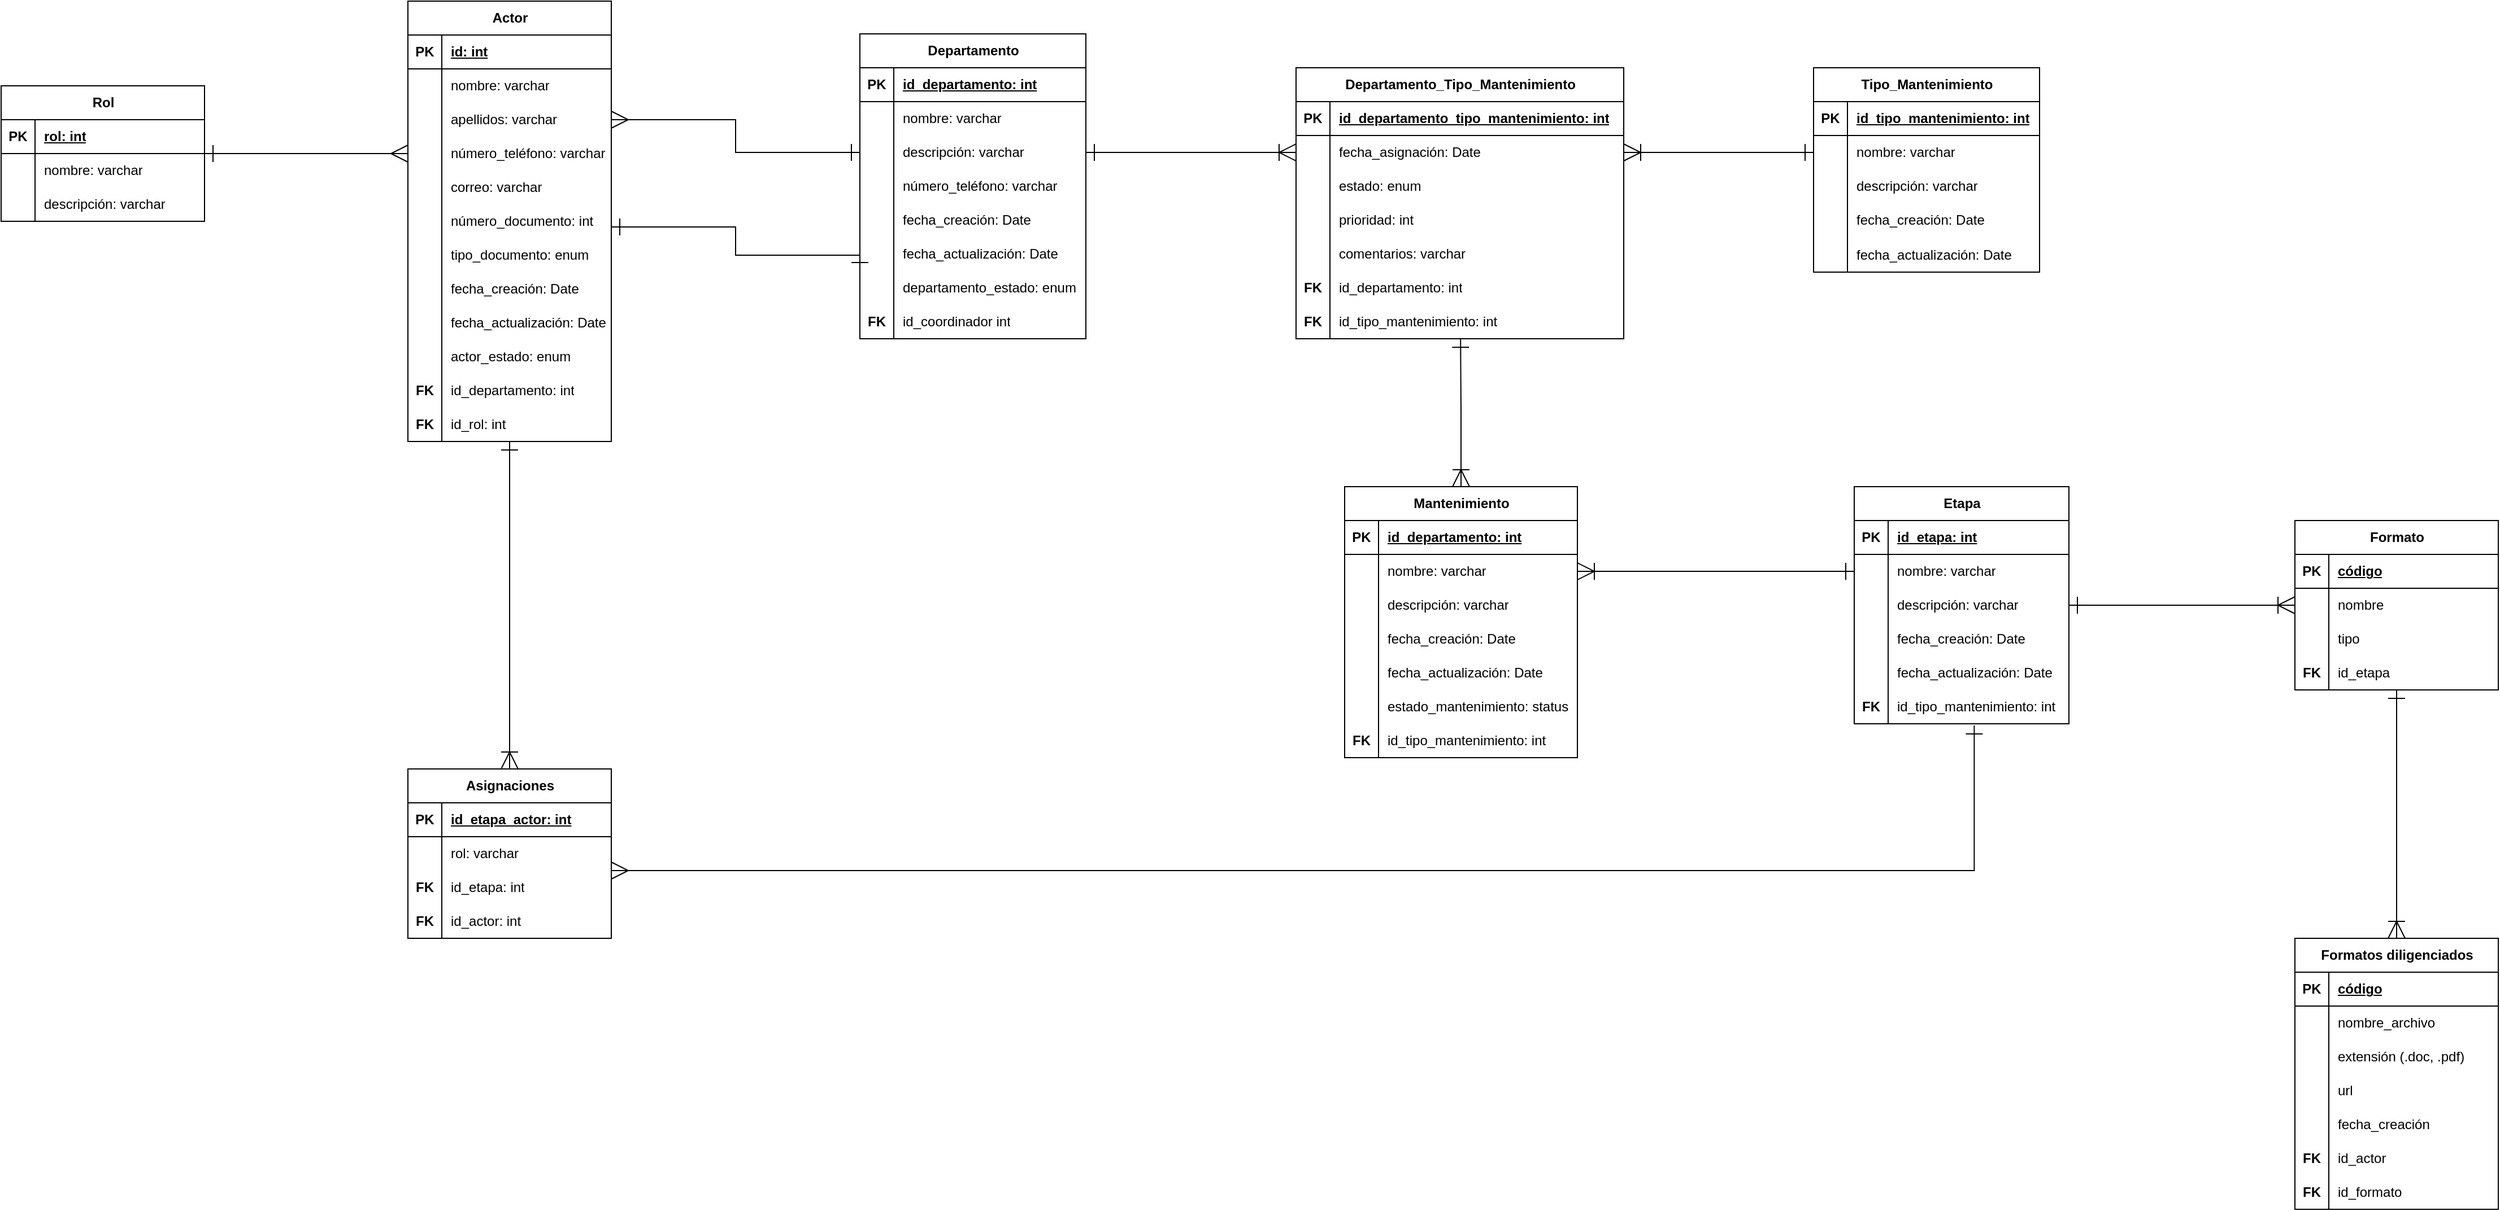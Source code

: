 <mxfile version="24.7.17">
  <diagram name="Página-1" id="4Y6lBMblWCiPdOGLYo8H">
    <mxGraphModel dx="3563" dy="1013" grid="1" gridSize="10" guides="1" tooltips="1" connect="1" arrows="1" fold="1" page="1" pageScale="1" pageWidth="827" pageHeight="1169" math="0" shadow="0">
      <root>
        <mxCell id="0" />
        <mxCell id="1" parent="0" />
        <mxCell id="i9h1dYTJBs3Mx-Yi-lhD-66" style="shape=connector;rounded=0;orthogonalLoop=1;jettySize=auto;html=1;entryX=0;entryY=0.5;entryDx=0;entryDy=0;strokeColor=default;align=center;verticalAlign=middle;fontFamily=Helvetica;fontSize=11;fontColor=default;labelBackgroundColor=default;startArrow=ERone;startFill=0;startSize=13;endArrow=ERoneToMany;endFill=0;endSize=13;exitX=1;exitY=0.5;exitDx=0;exitDy=0;edgeStyle=orthogonalEdgeStyle;" parent="1" source="-nEopOu9AT-7E3v-Nifn-72" target="-nEopOu9AT-7E3v-Nifn-117" edge="1">
          <mxGeometry relative="1" as="geometry">
            <mxPoint x="330" y="1570" as="sourcePoint" />
          </mxGeometry>
        </mxCell>
        <mxCell id="-nEopOu9AT-7E3v-Nifn-33" value="Tipo_Mantenimiento" style="shape=table;startSize=30;container=1;collapsible=1;childLayout=tableLayout;fixedRows=1;rowLines=0;fontStyle=1;align=center;resizeLast=1;html=1;" parent="1" vertex="1">
          <mxGeometry x="194" y="989" width="200" height="181" as="geometry" />
        </mxCell>
        <mxCell id="-nEopOu9AT-7E3v-Nifn-34" value="" style="shape=tableRow;horizontal=0;startSize=0;swimlaneHead=0;swimlaneBody=0;fillColor=none;collapsible=0;dropTarget=0;points=[[0,0.5],[1,0.5]];portConstraint=eastwest;top=0;left=0;right=0;bottom=1;" parent="-nEopOu9AT-7E3v-Nifn-33" vertex="1">
          <mxGeometry y="30" width="200" height="30" as="geometry" />
        </mxCell>
        <mxCell id="-nEopOu9AT-7E3v-Nifn-35" value="PK" style="shape=partialRectangle;connectable=0;fillColor=none;top=0;left=0;bottom=0;right=0;fontStyle=1;overflow=hidden;whiteSpace=wrap;html=1;" parent="-nEopOu9AT-7E3v-Nifn-34" vertex="1">
          <mxGeometry width="30" height="30" as="geometry">
            <mxRectangle width="30" height="30" as="alternateBounds" />
          </mxGeometry>
        </mxCell>
        <mxCell id="-nEopOu9AT-7E3v-Nifn-36" value="id_tipo_mantenimiento: int" style="shape=partialRectangle;connectable=0;fillColor=none;top=0;left=0;bottom=0;right=0;align=left;spacingLeft=6;fontStyle=5;overflow=hidden;whiteSpace=wrap;html=1;" parent="-nEopOu9AT-7E3v-Nifn-34" vertex="1">
          <mxGeometry x="30" width="170" height="30" as="geometry">
            <mxRectangle width="170" height="30" as="alternateBounds" />
          </mxGeometry>
        </mxCell>
        <mxCell id="-nEopOu9AT-7E3v-Nifn-37" value="" style="shape=tableRow;horizontal=0;startSize=0;swimlaneHead=0;swimlaneBody=0;fillColor=none;collapsible=0;dropTarget=0;points=[[0,0.5],[1,0.5]];portConstraint=eastwest;top=0;left=0;right=0;bottom=0;" parent="-nEopOu9AT-7E3v-Nifn-33" vertex="1">
          <mxGeometry y="60" width="200" height="30" as="geometry" />
        </mxCell>
        <mxCell id="-nEopOu9AT-7E3v-Nifn-38" value="" style="shape=partialRectangle;connectable=0;fillColor=none;top=0;left=0;bottom=0;right=0;editable=1;overflow=hidden;whiteSpace=wrap;html=1;" parent="-nEopOu9AT-7E3v-Nifn-37" vertex="1">
          <mxGeometry width="30" height="30" as="geometry">
            <mxRectangle width="30" height="30" as="alternateBounds" />
          </mxGeometry>
        </mxCell>
        <mxCell id="-nEopOu9AT-7E3v-Nifn-39" value="nombre: varchar" style="shape=partialRectangle;connectable=0;fillColor=none;top=0;left=0;bottom=0;right=0;align=left;spacingLeft=6;overflow=hidden;whiteSpace=wrap;html=1;" parent="-nEopOu9AT-7E3v-Nifn-37" vertex="1">
          <mxGeometry x="30" width="170" height="30" as="geometry">
            <mxRectangle width="170" height="30" as="alternateBounds" />
          </mxGeometry>
        </mxCell>
        <mxCell id="-nEopOu9AT-7E3v-Nifn-166" value="" style="shape=tableRow;horizontal=0;startSize=0;swimlaneHead=0;swimlaneBody=0;fillColor=none;collapsible=0;dropTarget=0;points=[[0,0.5],[1,0.5]];portConstraint=eastwest;top=0;left=0;right=0;bottom=0;" parent="-nEopOu9AT-7E3v-Nifn-33" vertex="1">
          <mxGeometry y="90" width="200" height="30" as="geometry" />
        </mxCell>
        <mxCell id="-nEopOu9AT-7E3v-Nifn-167" value="" style="shape=partialRectangle;connectable=0;fillColor=none;top=0;left=0;bottom=0;right=0;editable=1;overflow=hidden;whiteSpace=wrap;html=1;" parent="-nEopOu9AT-7E3v-Nifn-166" vertex="1">
          <mxGeometry width="30" height="30" as="geometry">
            <mxRectangle width="30" height="30" as="alternateBounds" />
          </mxGeometry>
        </mxCell>
        <mxCell id="-nEopOu9AT-7E3v-Nifn-168" value="descripción: varchar" style="shape=partialRectangle;connectable=0;fillColor=none;top=0;left=0;bottom=0;right=0;align=left;spacingLeft=6;overflow=hidden;whiteSpace=wrap;html=1;" parent="-nEopOu9AT-7E3v-Nifn-166" vertex="1">
          <mxGeometry x="30" width="170" height="30" as="geometry">
            <mxRectangle width="170" height="30" as="alternateBounds" />
          </mxGeometry>
        </mxCell>
        <mxCell id="4C5UZCrg9hJZ2vmxKuyZ-103" value="" style="shape=tableRow;horizontal=0;startSize=0;swimlaneHead=0;swimlaneBody=0;fillColor=none;collapsible=0;dropTarget=0;points=[[0,0.5],[1,0.5]];portConstraint=eastwest;top=0;left=0;right=0;bottom=0;" parent="-nEopOu9AT-7E3v-Nifn-33" vertex="1">
          <mxGeometry y="120" width="200" height="30" as="geometry" />
        </mxCell>
        <mxCell id="4C5UZCrg9hJZ2vmxKuyZ-104" value="" style="shape=partialRectangle;connectable=0;fillColor=none;top=0;left=0;bottom=0;right=0;editable=1;overflow=hidden;whiteSpace=wrap;html=1;" parent="4C5UZCrg9hJZ2vmxKuyZ-103" vertex="1">
          <mxGeometry width="30" height="30" as="geometry">
            <mxRectangle width="30" height="30" as="alternateBounds" />
          </mxGeometry>
        </mxCell>
        <mxCell id="4C5UZCrg9hJZ2vmxKuyZ-105" value="fecha_creación: Date" style="shape=partialRectangle;connectable=0;fillColor=none;top=0;left=0;bottom=0;right=0;align=left;spacingLeft=6;overflow=hidden;whiteSpace=wrap;html=1;" parent="4C5UZCrg9hJZ2vmxKuyZ-103" vertex="1">
          <mxGeometry x="30" width="170" height="30" as="geometry">
            <mxRectangle width="170" height="30" as="alternateBounds" />
          </mxGeometry>
        </mxCell>
        <mxCell id="4C5UZCrg9hJZ2vmxKuyZ-106" value="" style="shape=tableRow;horizontal=0;startSize=0;swimlaneHead=0;swimlaneBody=0;fillColor=none;collapsible=0;dropTarget=0;points=[[0,0.5],[1,0.5]];portConstraint=eastwest;top=0;left=0;right=0;bottom=0;" parent="-nEopOu9AT-7E3v-Nifn-33" vertex="1">
          <mxGeometry y="150" width="200" height="31" as="geometry" />
        </mxCell>
        <mxCell id="4C5UZCrg9hJZ2vmxKuyZ-107" value="" style="shape=partialRectangle;connectable=0;fillColor=none;top=0;left=0;bottom=0;right=0;editable=1;overflow=hidden;whiteSpace=wrap;html=1;" parent="4C5UZCrg9hJZ2vmxKuyZ-106" vertex="1">
          <mxGeometry width="30" height="31" as="geometry">
            <mxRectangle width="30" height="31" as="alternateBounds" />
          </mxGeometry>
        </mxCell>
        <mxCell id="4C5UZCrg9hJZ2vmxKuyZ-108" value="fecha_actualización: Date" style="shape=partialRectangle;connectable=0;fillColor=none;top=0;left=0;bottom=0;right=0;align=left;spacingLeft=6;overflow=hidden;whiteSpace=wrap;html=1;" parent="4C5UZCrg9hJZ2vmxKuyZ-106" vertex="1">
          <mxGeometry x="30" width="170" height="31" as="geometry">
            <mxRectangle width="170" height="31" as="alternateBounds" />
          </mxGeometry>
        </mxCell>
        <mxCell id="-nEopOu9AT-7E3v-Nifn-49" value="Mantenimiento" style="shape=table;startSize=30;container=1;collapsible=1;childLayout=tableLayout;fixedRows=1;rowLines=0;fontStyle=1;align=center;resizeLast=1;html=1;" parent="1" vertex="1">
          <mxGeometry x="-221" y="1360" width="206" height="240" as="geometry" />
        </mxCell>
        <mxCell id="-nEopOu9AT-7E3v-Nifn-50" value="" style="shape=tableRow;horizontal=0;startSize=0;swimlaneHead=0;swimlaneBody=0;fillColor=none;collapsible=0;dropTarget=0;points=[[0,0.5],[1,0.5]];portConstraint=eastwest;top=0;left=0;right=0;bottom=1;" parent="-nEopOu9AT-7E3v-Nifn-49" vertex="1">
          <mxGeometry y="30" width="206" height="30" as="geometry" />
        </mxCell>
        <mxCell id="-nEopOu9AT-7E3v-Nifn-51" value="PK" style="shape=partialRectangle;connectable=0;fillColor=none;top=0;left=0;bottom=0;right=0;fontStyle=1;overflow=hidden;whiteSpace=wrap;html=1;" parent="-nEopOu9AT-7E3v-Nifn-50" vertex="1">
          <mxGeometry width="30" height="30" as="geometry">
            <mxRectangle width="30" height="30" as="alternateBounds" />
          </mxGeometry>
        </mxCell>
        <mxCell id="-nEopOu9AT-7E3v-Nifn-52" value="id_departamento: int" style="shape=partialRectangle;connectable=0;fillColor=none;top=0;left=0;bottom=0;right=0;align=left;spacingLeft=6;fontStyle=5;overflow=hidden;whiteSpace=wrap;html=1;" parent="-nEopOu9AT-7E3v-Nifn-50" vertex="1">
          <mxGeometry x="30" width="176" height="30" as="geometry">
            <mxRectangle width="176" height="30" as="alternateBounds" />
          </mxGeometry>
        </mxCell>
        <mxCell id="-nEopOu9AT-7E3v-Nifn-56" value="" style="shape=tableRow;horizontal=0;startSize=0;swimlaneHead=0;swimlaneBody=0;fillColor=none;collapsible=0;dropTarget=0;points=[[0,0.5],[1,0.5]];portConstraint=eastwest;top=0;left=0;right=0;bottom=0;" parent="-nEopOu9AT-7E3v-Nifn-49" vertex="1">
          <mxGeometry y="60" width="206" height="30" as="geometry" />
        </mxCell>
        <mxCell id="-nEopOu9AT-7E3v-Nifn-57" value="" style="shape=partialRectangle;connectable=0;fillColor=none;top=0;left=0;bottom=0;right=0;editable=1;overflow=hidden;whiteSpace=wrap;html=1;" parent="-nEopOu9AT-7E3v-Nifn-56" vertex="1">
          <mxGeometry width="30" height="30" as="geometry">
            <mxRectangle width="30" height="30" as="alternateBounds" />
          </mxGeometry>
        </mxCell>
        <mxCell id="-nEopOu9AT-7E3v-Nifn-58" value="nombre: varchar" style="shape=partialRectangle;connectable=0;fillColor=none;top=0;left=0;bottom=0;right=0;align=left;spacingLeft=6;overflow=hidden;whiteSpace=wrap;html=1;" parent="-nEopOu9AT-7E3v-Nifn-56" vertex="1">
          <mxGeometry x="30" width="176" height="30" as="geometry">
            <mxRectangle width="176" height="30" as="alternateBounds" />
          </mxGeometry>
        </mxCell>
        <mxCell id="-nEopOu9AT-7E3v-Nifn-53" value="" style="shape=tableRow;horizontal=0;startSize=0;swimlaneHead=0;swimlaneBody=0;fillColor=none;collapsible=0;dropTarget=0;points=[[0,0.5],[1,0.5]];portConstraint=eastwest;top=0;left=0;right=0;bottom=0;" parent="-nEopOu9AT-7E3v-Nifn-49" vertex="1">
          <mxGeometry y="90" width="206" height="30" as="geometry" />
        </mxCell>
        <mxCell id="-nEopOu9AT-7E3v-Nifn-54" value="" style="shape=partialRectangle;connectable=0;fillColor=none;top=0;left=0;bottom=0;right=0;editable=1;overflow=hidden;whiteSpace=wrap;html=1;" parent="-nEopOu9AT-7E3v-Nifn-53" vertex="1">
          <mxGeometry width="30" height="30" as="geometry">
            <mxRectangle width="30" height="30" as="alternateBounds" />
          </mxGeometry>
        </mxCell>
        <mxCell id="-nEopOu9AT-7E3v-Nifn-55" value="descripción: varchar" style="shape=partialRectangle;connectable=0;fillColor=none;top=0;left=0;bottom=0;right=0;align=left;spacingLeft=6;overflow=hidden;whiteSpace=wrap;html=1;" parent="-nEopOu9AT-7E3v-Nifn-53" vertex="1">
          <mxGeometry x="30" width="176" height="30" as="geometry">
            <mxRectangle width="176" height="30" as="alternateBounds" />
          </mxGeometry>
        </mxCell>
        <mxCell id="4C5UZCrg9hJZ2vmxKuyZ-109" value="" style="shape=tableRow;horizontal=0;startSize=0;swimlaneHead=0;swimlaneBody=0;fillColor=none;collapsible=0;dropTarget=0;points=[[0,0.5],[1,0.5]];portConstraint=eastwest;top=0;left=0;right=0;bottom=0;" parent="-nEopOu9AT-7E3v-Nifn-49" vertex="1">
          <mxGeometry y="120" width="206" height="30" as="geometry" />
        </mxCell>
        <mxCell id="4C5UZCrg9hJZ2vmxKuyZ-110" value="" style="shape=partialRectangle;connectable=0;fillColor=none;top=0;left=0;bottom=0;right=0;editable=1;overflow=hidden;whiteSpace=wrap;html=1;" parent="4C5UZCrg9hJZ2vmxKuyZ-109" vertex="1">
          <mxGeometry width="30" height="30" as="geometry">
            <mxRectangle width="30" height="30" as="alternateBounds" />
          </mxGeometry>
        </mxCell>
        <mxCell id="4C5UZCrg9hJZ2vmxKuyZ-111" value="fecha_creación: Date" style="shape=partialRectangle;connectable=0;fillColor=none;top=0;left=0;bottom=0;right=0;align=left;spacingLeft=6;overflow=hidden;whiteSpace=wrap;html=1;" parent="4C5UZCrg9hJZ2vmxKuyZ-109" vertex="1">
          <mxGeometry x="30" width="176" height="30" as="geometry">
            <mxRectangle width="176" height="30" as="alternateBounds" />
          </mxGeometry>
        </mxCell>
        <mxCell id="-nEopOu9AT-7E3v-Nifn-62" value="" style="shape=tableRow;horizontal=0;startSize=0;swimlaneHead=0;swimlaneBody=0;fillColor=none;collapsible=0;dropTarget=0;points=[[0,0.5],[1,0.5]];portConstraint=eastwest;top=0;left=0;right=0;bottom=0;" parent="-nEopOu9AT-7E3v-Nifn-49" vertex="1">
          <mxGeometry y="150" width="206" height="30" as="geometry" />
        </mxCell>
        <mxCell id="-nEopOu9AT-7E3v-Nifn-63" value="" style="shape=partialRectangle;connectable=0;fillColor=none;top=0;left=0;bottom=0;right=0;editable=1;overflow=hidden;whiteSpace=wrap;html=1;" parent="-nEopOu9AT-7E3v-Nifn-62" vertex="1">
          <mxGeometry width="30" height="30" as="geometry">
            <mxRectangle width="30" height="30" as="alternateBounds" />
          </mxGeometry>
        </mxCell>
        <mxCell id="-nEopOu9AT-7E3v-Nifn-64" value="fecha_actualización: Date" style="shape=partialRectangle;connectable=0;fillColor=none;top=0;left=0;bottom=0;right=0;align=left;spacingLeft=6;overflow=hidden;whiteSpace=wrap;html=1;" parent="-nEopOu9AT-7E3v-Nifn-62" vertex="1">
          <mxGeometry x="30" width="176" height="30" as="geometry">
            <mxRectangle width="176" height="30" as="alternateBounds" />
          </mxGeometry>
        </mxCell>
        <mxCell id="4C5UZCrg9hJZ2vmxKuyZ-112" value="" style="shape=tableRow;horizontal=0;startSize=0;swimlaneHead=0;swimlaneBody=0;fillColor=none;collapsible=0;dropTarget=0;points=[[0,0.5],[1,0.5]];portConstraint=eastwest;top=0;left=0;right=0;bottom=0;" parent="-nEopOu9AT-7E3v-Nifn-49" vertex="1">
          <mxGeometry y="180" width="206" height="30" as="geometry" />
        </mxCell>
        <mxCell id="4C5UZCrg9hJZ2vmxKuyZ-113" value="" style="shape=partialRectangle;connectable=0;fillColor=none;top=0;left=0;bottom=0;right=0;editable=1;overflow=hidden;whiteSpace=wrap;html=1;" parent="4C5UZCrg9hJZ2vmxKuyZ-112" vertex="1">
          <mxGeometry width="30" height="30" as="geometry">
            <mxRectangle width="30" height="30" as="alternateBounds" />
          </mxGeometry>
        </mxCell>
        <mxCell id="4C5UZCrg9hJZ2vmxKuyZ-114" value="estado_mantenimiento: status" style="shape=partialRectangle;connectable=0;fillColor=none;top=0;left=0;bottom=0;right=0;align=left;spacingLeft=6;overflow=hidden;whiteSpace=wrap;html=1;" parent="4C5UZCrg9hJZ2vmxKuyZ-112" vertex="1">
          <mxGeometry x="30" width="176" height="30" as="geometry">
            <mxRectangle width="176" height="30" as="alternateBounds" />
          </mxGeometry>
        </mxCell>
        <mxCell id="i9h1dYTJBs3Mx-Yi-lhD-12" value="" style="shape=tableRow;horizontal=0;startSize=0;swimlaneHead=0;swimlaneBody=0;fillColor=none;collapsible=0;dropTarget=0;points=[[0,0.5],[1,0.5]];portConstraint=eastwest;top=0;left=0;right=0;bottom=0;" parent="-nEopOu9AT-7E3v-Nifn-49" vertex="1">
          <mxGeometry y="210" width="206" height="30" as="geometry" />
        </mxCell>
        <mxCell id="i9h1dYTJBs3Mx-Yi-lhD-13" value="&lt;b&gt;FK&lt;/b&gt;" style="shape=partialRectangle;connectable=0;fillColor=none;top=0;left=0;bottom=0;right=0;editable=1;overflow=hidden;whiteSpace=wrap;html=1;" parent="i9h1dYTJBs3Mx-Yi-lhD-12" vertex="1">
          <mxGeometry width="30" height="30" as="geometry">
            <mxRectangle width="30" height="30" as="alternateBounds" />
          </mxGeometry>
        </mxCell>
        <mxCell id="i9h1dYTJBs3Mx-Yi-lhD-14" value="id_tipo_mantenimiento: int" style="shape=partialRectangle;connectable=0;fillColor=none;top=0;left=0;bottom=0;right=0;align=left;spacingLeft=6;overflow=hidden;whiteSpace=wrap;html=1;" parent="i9h1dYTJBs3Mx-Yi-lhD-12" vertex="1">
          <mxGeometry x="30" width="176" height="30" as="geometry">
            <mxRectangle width="176" height="30" as="alternateBounds" />
          </mxGeometry>
        </mxCell>
        <mxCell id="-nEopOu9AT-7E3v-Nifn-65" value="Etapa" style="shape=table;startSize=30;container=1;collapsible=1;childLayout=tableLayout;fixedRows=1;rowLines=0;fontStyle=1;align=center;resizeLast=1;html=1;" parent="1" vertex="1">
          <mxGeometry x="230" y="1360" width="190" height="210" as="geometry" />
        </mxCell>
        <mxCell id="-nEopOu9AT-7E3v-Nifn-66" value="" style="shape=tableRow;horizontal=0;startSize=0;swimlaneHead=0;swimlaneBody=0;fillColor=none;collapsible=0;dropTarget=0;points=[[0,0.5],[1,0.5]];portConstraint=eastwest;top=0;left=0;right=0;bottom=1;" parent="-nEopOu9AT-7E3v-Nifn-65" vertex="1">
          <mxGeometry y="30" width="190" height="30" as="geometry" />
        </mxCell>
        <mxCell id="-nEopOu9AT-7E3v-Nifn-67" value="PK" style="shape=partialRectangle;connectable=0;fillColor=none;top=0;left=0;bottom=0;right=0;fontStyle=1;overflow=hidden;whiteSpace=wrap;html=1;" parent="-nEopOu9AT-7E3v-Nifn-66" vertex="1">
          <mxGeometry width="30" height="30" as="geometry">
            <mxRectangle width="30" height="30" as="alternateBounds" />
          </mxGeometry>
        </mxCell>
        <mxCell id="-nEopOu9AT-7E3v-Nifn-68" value="id_etapa: int" style="shape=partialRectangle;connectable=0;fillColor=none;top=0;left=0;bottom=0;right=0;align=left;spacingLeft=6;fontStyle=5;overflow=hidden;whiteSpace=wrap;html=1;" parent="-nEopOu9AT-7E3v-Nifn-66" vertex="1">
          <mxGeometry x="30" width="160" height="30" as="geometry">
            <mxRectangle width="160" height="30" as="alternateBounds" />
          </mxGeometry>
        </mxCell>
        <mxCell id="-nEopOu9AT-7E3v-Nifn-69" value="" style="shape=tableRow;horizontal=0;startSize=0;swimlaneHead=0;swimlaneBody=0;fillColor=none;collapsible=0;dropTarget=0;points=[[0,0.5],[1,0.5]];portConstraint=eastwest;top=0;left=0;right=0;bottom=0;" parent="-nEopOu9AT-7E3v-Nifn-65" vertex="1">
          <mxGeometry y="60" width="190" height="30" as="geometry" />
        </mxCell>
        <mxCell id="-nEopOu9AT-7E3v-Nifn-70" value="" style="shape=partialRectangle;connectable=0;fillColor=none;top=0;left=0;bottom=0;right=0;editable=1;overflow=hidden;whiteSpace=wrap;html=1;" parent="-nEopOu9AT-7E3v-Nifn-69" vertex="1">
          <mxGeometry width="30" height="30" as="geometry">
            <mxRectangle width="30" height="30" as="alternateBounds" />
          </mxGeometry>
        </mxCell>
        <mxCell id="-nEopOu9AT-7E3v-Nifn-71" value="nombre: varchar" style="shape=partialRectangle;connectable=0;fillColor=none;top=0;left=0;bottom=0;right=0;align=left;spacingLeft=6;overflow=hidden;whiteSpace=wrap;html=1;" parent="-nEopOu9AT-7E3v-Nifn-69" vertex="1">
          <mxGeometry x="30" width="160" height="30" as="geometry">
            <mxRectangle width="160" height="30" as="alternateBounds" />
          </mxGeometry>
        </mxCell>
        <mxCell id="-nEopOu9AT-7E3v-Nifn-72" value="" style="shape=tableRow;horizontal=0;startSize=0;swimlaneHead=0;swimlaneBody=0;fillColor=none;collapsible=0;dropTarget=0;points=[[0,0.5],[1,0.5]];portConstraint=eastwest;top=0;left=0;right=0;bottom=0;" parent="-nEopOu9AT-7E3v-Nifn-65" vertex="1">
          <mxGeometry y="90" width="190" height="30" as="geometry" />
        </mxCell>
        <mxCell id="-nEopOu9AT-7E3v-Nifn-73" value="" style="shape=partialRectangle;connectable=0;fillColor=none;top=0;left=0;bottom=0;right=0;editable=1;overflow=hidden;whiteSpace=wrap;html=1;" parent="-nEopOu9AT-7E3v-Nifn-72" vertex="1">
          <mxGeometry width="30" height="30" as="geometry">
            <mxRectangle width="30" height="30" as="alternateBounds" />
          </mxGeometry>
        </mxCell>
        <mxCell id="-nEopOu9AT-7E3v-Nifn-74" value="descripción: varchar" style="shape=partialRectangle;connectable=0;fillColor=none;top=0;left=0;bottom=0;right=0;align=left;spacingLeft=6;overflow=hidden;whiteSpace=wrap;html=1;" parent="-nEopOu9AT-7E3v-Nifn-72" vertex="1">
          <mxGeometry x="30" width="160" height="30" as="geometry">
            <mxRectangle width="160" height="30" as="alternateBounds" />
          </mxGeometry>
        </mxCell>
        <mxCell id="4C5UZCrg9hJZ2vmxKuyZ-115" value="" style="shape=tableRow;horizontal=0;startSize=0;swimlaneHead=0;swimlaneBody=0;fillColor=none;collapsible=0;dropTarget=0;points=[[0,0.5],[1,0.5]];portConstraint=eastwest;top=0;left=0;right=0;bottom=0;" parent="-nEopOu9AT-7E3v-Nifn-65" vertex="1">
          <mxGeometry y="120" width="190" height="30" as="geometry" />
        </mxCell>
        <mxCell id="4C5UZCrg9hJZ2vmxKuyZ-116" value="" style="shape=partialRectangle;connectable=0;fillColor=none;top=0;left=0;bottom=0;right=0;editable=1;overflow=hidden;whiteSpace=wrap;html=1;" parent="4C5UZCrg9hJZ2vmxKuyZ-115" vertex="1">
          <mxGeometry width="30" height="30" as="geometry">
            <mxRectangle width="30" height="30" as="alternateBounds" />
          </mxGeometry>
        </mxCell>
        <mxCell id="4C5UZCrg9hJZ2vmxKuyZ-117" value="fecha_creación: Date" style="shape=partialRectangle;connectable=0;fillColor=none;top=0;left=0;bottom=0;right=0;align=left;spacingLeft=6;overflow=hidden;whiteSpace=wrap;html=1;" parent="4C5UZCrg9hJZ2vmxKuyZ-115" vertex="1">
          <mxGeometry x="30" width="160" height="30" as="geometry">
            <mxRectangle width="160" height="30" as="alternateBounds" />
          </mxGeometry>
        </mxCell>
        <mxCell id="4C5UZCrg9hJZ2vmxKuyZ-118" value="" style="shape=tableRow;horizontal=0;startSize=0;swimlaneHead=0;swimlaneBody=0;fillColor=none;collapsible=0;dropTarget=0;points=[[0,0.5],[1,0.5]];portConstraint=eastwest;top=0;left=0;right=0;bottom=0;" parent="-nEopOu9AT-7E3v-Nifn-65" vertex="1">
          <mxGeometry y="150" width="190" height="30" as="geometry" />
        </mxCell>
        <mxCell id="4C5UZCrg9hJZ2vmxKuyZ-119" value="" style="shape=partialRectangle;connectable=0;fillColor=none;top=0;left=0;bottom=0;right=0;editable=1;overflow=hidden;whiteSpace=wrap;html=1;" parent="4C5UZCrg9hJZ2vmxKuyZ-118" vertex="1">
          <mxGeometry width="30" height="30" as="geometry">
            <mxRectangle width="30" height="30" as="alternateBounds" />
          </mxGeometry>
        </mxCell>
        <mxCell id="4C5UZCrg9hJZ2vmxKuyZ-120" value="fecha_actualización: Date" style="shape=partialRectangle;connectable=0;fillColor=none;top=0;left=0;bottom=0;right=0;align=left;spacingLeft=6;overflow=hidden;whiteSpace=wrap;html=1;" parent="4C5UZCrg9hJZ2vmxKuyZ-118" vertex="1">
          <mxGeometry x="30" width="160" height="30" as="geometry">
            <mxRectangle width="160" height="30" as="alternateBounds" />
          </mxGeometry>
        </mxCell>
        <mxCell id="-nEopOu9AT-7E3v-Nifn-75" value="" style="shape=tableRow;horizontal=0;startSize=0;swimlaneHead=0;swimlaneBody=0;fillColor=none;collapsible=0;dropTarget=0;points=[[0,0.5],[1,0.5]];portConstraint=eastwest;top=0;left=0;right=0;bottom=0;" parent="-nEopOu9AT-7E3v-Nifn-65" vertex="1">
          <mxGeometry y="180" width="190" height="30" as="geometry" />
        </mxCell>
        <mxCell id="-nEopOu9AT-7E3v-Nifn-76" value="&lt;b&gt;FK&lt;/b&gt;" style="shape=partialRectangle;connectable=0;fillColor=none;top=0;left=0;bottom=0;right=0;editable=1;overflow=hidden;whiteSpace=wrap;html=1;" parent="-nEopOu9AT-7E3v-Nifn-75" vertex="1">
          <mxGeometry width="30" height="30" as="geometry">
            <mxRectangle width="30" height="30" as="alternateBounds" />
          </mxGeometry>
        </mxCell>
        <mxCell id="-nEopOu9AT-7E3v-Nifn-77" value="id_tipo_mantenimiento: int" style="shape=partialRectangle;connectable=0;fillColor=none;top=0;left=0;bottom=0;right=0;align=left;spacingLeft=6;overflow=hidden;whiteSpace=wrap;html=1;" parent="-nEopOu9AT-7E3v-Nifn-75" vertex="1">
          <mxGeometry x="30" width="160" height="30" as="geometry">
            <mxRectangle width="160" height="30" as="alternateBounds" />
          </mxGeometry>
        </mxCell>
        <mxCell id="-nEopOu9AT-7E3v-Nifn-81" value="Departamento" style="shape=table;startSize=30;container=1;collapsible=1;childLayout=tableLayout;fixedRows=1;rowLines=0;fontStyle=1;align=center;resizeLast=1;html=1;" parent="1" vertex="1">
          <mxGeometry x="-650" y="959" width="200" height="270" as="geometry" />
        </mxCell>
        <mxCell id="-nEopOu9AT-7E3v-Nifn-82" value="" style="shape=tableRow;horizontal=0;startSize=0;swimlaneHead=0;swimlaneBody=0;fillColor=none;collapsible=0;dropTarget=0;points=[[0,0.5],[1,0.5]];portConstraint=eastwest;top=0;left=0;right=0;bottom=1;" parent="-nEopOu9AT-7E3v-Nifn-81" vertex="1">
          <mxGeometry y="30" width="200" height="30" as="geometry" />
        </mxCell>
        <mxCell id="-nEopOu9AT-7E3v-Nifn-83" value="PK" style="shape=partialRectangle;connectable=0;fillColor=none;top=0;left=0;bottom=0;right=0;fontStyle=1;overflow=hidden;whiteSpace=wrap;html=1;" parent="-nEopOu9AT-7E3v-Nifn-82" vertex="1">
          <mxGeometry width="30" height="30" as="geometry">
            <mxRectangle width="30" height="30" as="alternateBounds" />
          </mxGeometry>
        </mxCell>
        <mxCell id="-nEopOu9AT-7E3v-Nifn-84" value="id_departamento: int" style="shape=partialRectangle;connectable=0;fillColor=none;top=0;left=0;bottom=0;right=0;align=left;spacingLeft=6;fontStyle=5;overflow=hidden;whiteSpace=wrap;html=1;" parent="-nEopOu9AT-7E3v-Nifn-82" vertex="1">
          <mxGeometry x="30" width="170" height="30" as="geometry">
            <mxRectangle width="170" height="30" as="alternateBounds" />
          </mxGeometry>
        </mxCell>
        <mxCell id="-nEopOu9AT-7E3v-Nifn-85" value="" style="shape=tableRow;horizontal=0;startSize=0;swimlaneHead=0;swimlaneBody=0;fillColor=none;collapsible=0;dropTarget=0;points=[[0,0.5],[1,0.5]];portConstraint=eastwest;top=0;left=0;right=0;bottom=0;" parent="-nEopOu9AT-7E3v-Nifn-81" vertex="1">
          <mxGeometry y="60" width="200" height="30" as="geometry" />
        </mxCell>
        <mxCell id="-nEopOu9AT-7E3v-Nifn-86" value="" style="shape=partialRectangle;connectable=0;fillColor=none;top=0;left=0;bottom=0;right=0;editable=1;overflow=hidden;whiteSpace=wrap;html=1;" parent="-nEopOu9AT-7E3v-Nifn-85" vertex="1">
          <mxGeometry width="30" height="30" as="geometry">
            <mxRectangle width="30" height="30" as="alternateBounds" />
          </mxGeometry>
        </mxCell>
        <mxCell id="-nEopOu9AT-7E3v-Nifn-87" value="nombre: varchar" style="shape=partialRectangle;connectable=0;fillColor=none;top=0;left=0;bottom=0;right=0;align=left;spacingLeft=6;overflow=hidden;whiteSpace=wrap;html=1;" parent="-nEopOu9AT-7E3v-Nifn-85" vertex="1">
          <mxGeometry x="30" width="170" height="30" as="geometry">
            <mxRectangle width="170" height="30" as="alternateBounds" />
          </mxGeometry>
        </mxCell>
        <mxCell id="-nEopOu9AT-7E3v-Nifn-88" value="" style="shape=tableRow;horizontal=0;startSize=0;swimlaneHead=0;swimlaneBody=0;fillColor=none;collapsible=0;dropTarget=0;points=[[0,0.5],[1,0.5]];portConstraint=eastwest;top=0;left=0;right=0;bottom=0;" parent="-nEopOu9AT-7E3v-Nifn-81" vertex="1">
          <mxGeometry y="90" width="200" height="30" as="geometry" />
        </mxCell>
        <mxCell id="-nEopOu9AT-7E3v-Nifn-89" value="" style="shape=partialRectangle;connectable=0;fillColor=none;top=0;left=0;bottom=0;right=0;editable=1;overflow=hidden;whiteSpace=wrap;html=1;" parent="-nEopOu9AT-7E3v-Nifn-88" vertex="1">
          <mxGeometry width="30" height="30" as="geometry">
            <mxRectangle width="30" height="30" as="alternateBounds" />
          </mxGeometry>
        </mxCell>
        <mxCell id="-nEopOu9AT-7E3v-Nifn-90" value="descripción: varchar&amp;nbsp;" style="shape=partialRectangle;connectable=0;fillColor=none;top=0;left=0;bottom=0;right=0;align=left;spacingLeft=6;overflow=hidden;whiteSpace=wrap;html=1;" parent="-nEopOu9AT-7E3v-Nifn-88" vertex="1">
          <mxGeometry x="30" width="170" height="30" as="geometry">
            <mxRectangle width="170" height="30" as="alternateBounds" />
          </mxGeometry>
        </mxCell>
        <mxCell id="-nEopOu9AT-7E3v-Nifn-91" value="" style="shape=tableRow;horizontal=0;startSize=0;swimlaneHead=0;swimlaneBody=0;fillColor=none;collapsible=0;dropTarget=0;points=[[0,0.5],[1,0.5]];portConstraint=eastwest;top=0;left=0;right=0;bottom=0;" parent="-nEopOu9AT-7E3v-Nifn-81" vertex="1">
          <mxGeometry y="120" width="200" height="30" as="geometry" />
        </mxCell>
        <mxCell id="-nEopOu9AT-7E3v-Nifn-92" value="" style="shape=partialRectangle;connectable=0;fillColor=none;top=0;left=0;bottom=0;right=0;editable=1;overflow=hidden;whiteSpace=wrap;html=1;" parent="-nEopOu9AT-7E3v-Nifn-91" vertex="1">
          <mxGeometry width="30" height="30" as="geometry">
            <mxRectangle width="30" height="30" as="alternateBounds" />
          </mxGeometry>
        </mxCell>
        <mxCell id="-nEopOu9AT-7E3v-Nifn-93" value="número_teléfono: varchar" style="shape=partialRectangle;connectable=0;fillColor=none;top=0;left=0;bottom=0;right=0;align=left;spacingLeft=6;overflow=hidden;whiteSpace=wrap;html=1;" parent="-nEopOu9AT-7E3v-Nifn-91" vertex="1">
          <mxGeometry x="30" width="170" height="30" as="geometry">
            <mxRectangle width="170" height="30" as="alternateBounds" />
          </mxGeometry>
        </mxCell>
        <mxCell id="4C5UZCrg9hJZ2vmxKuyZ-97" value="" style="shape=tableRow;horizontal=0;startSize=0;swimlaneHead=0;swimlaneBody=0;fillColor=none;collapsible=0;dropTarget=0;points=[[0,0.5],[1,0.5]];portConstraint=eastwest;top=0;left=0;right=0;bottom=0;" parent="-nEopOu9AT-7E3v-Nifn-81" vertex="1">
          <mxGeometry y="150" width="200" height="30" as="geometry" />
        </mxCell>
        <mxCell id="4C5UZCrg9hJZ2vmxKuyZ-98" value="" style="shape=partialRectangle;connectable=0;fillColor=none;top=0;left=0;bottom=0;right=0;editable=1;overflow=hidden;whiteSpace=wrap;html=1;" parent="4C5UZCrg9hJZ2vmxKuyZ-97" vertex="1">
          <mxGeometry width="30" height="30" as="geometry">
            <mxRectangle width="30" height="30" as="alternateBounds" />
          </mxGeometry>
        </mxCell>
        <mxCell id="4C5UZCrg9hJZ2vmxKuyZ-99" value="fecha_creación: Date" style="shape=partialRectangle;connectable=0;fillColor=none;top=0;left=0;bottom=0;right=0;align=left;spacingLeft=6;overflow=hidden;whiteSpace=wrap;html=1;" parent="4C5UZCrg9hJZ2vmxKuyZ-97" vertex="1">
          <mxGeometry x="30" width="170" height="30" as="geometry">
            <mxRectangle width="170" height="30" as="alternateBounds" />
          </mxGeometry>
        </mxCell>
        <mxCell id="4C5UZCrg9hJZ2vmxKuyZ-100" value="" style="shape=tableRow;horizontal=0;startSize=0;swimlaneHead=0;swimlaneBody=0;fillColor=none;collapsible=0;dropTarget=0;points=[[0,0.5],[1,0.5]];portConstraint=eastwest;top=0;left=0;right=0;bottom=0;" parent="-nEopOu9AT-7E3v-Nifn-81" vertex="1">
          <mxGeometry y="180" width="200" height="30" as="geometry" />
        </mxCell>
        <mxCell id="4C5UZCrg9hJZ2vmxKuyZ-101" value="" style="shape=partialRectangle;connectable=0;fillColor=none;top=0;left=0;bottom=0;right=0;editable=1;overflow=hidden;whiteSpace=wrap;html=1;" parent="4C5UZCrg9hJZ2vmxKuyZ-100" vertex="1">
          <mxGeometry width="30" height="30" as="geometry">
            <mxRectangle width="30" height="30" as="alternateBounds" />
          </mxGeometry>
        </mxCell>
        <mxCell id="4C5UZCrg9hJZ2vmxKuyZ-102" value="fecha_actualización: Date" style="shape=partialRectangle;connectable=0;fillColor=none;top=0;left=0;bottom=0;right=0;align=left;spacingLeft=6;overflow=hidden;whiteSpace=wrap;html=1;" parent="4C5UZCrg9hJZ2vmxKuyZ-100" vertex="1">
          <mxGeometry x="30" width="170" height="30" as="geometry">
            <mxRectangle width="170" height="30" as="alternateBounds" />
          </mxGeometry>
        </mxCell>
        <mxCell id="4C5UZCrg9hJZ2vmxKuyZ-72" value="" style="shape=tableRow;horizontal=0;startSize=0;swimlaneHead=0;swimlaneBody=0;fillColor=none;collapsible=0;dropTarget=0;points=[[0,0.5],[1,0.5]];portConstraint=eastwest;top=0;left=0;right=0;bottom=0;" parent="-nEopOu9AT-7E3v-Nifn-81" vertex="1">
          <mxGeometry y="210" width="200" height="30" as="geometry" />
        </mxCell>
        <mxCell id="4C5UZCrg9hJZ2vmxKuyZ-73" value="" style="shape=partialRectangle;connectable=0;fillColor=none;top=0;left=0;bottom=0;right=0;editable=1;overflow=hidden;whiteSpace=wrap;html=1;" parent="4C5UZCrg9hJZ2vmxKuyZ-72" vertex="1">
          <mxGeometry width="30" height="30" as="geometry">
            <mxRectangle width="30" height="30" as="alternateBounds" />
          </mxGeometry>
        </mxCell>
        <mxCell id="4C5UZCrg9hJZ2vmxKuyZ-74" value="departamento_estado: enum" style="shape=partialRectangle;connectable=0;fillColor=none;top=0;left=0;bottom=0;right=0;align=left;spacingLeft=6;overflow=hidden;whiteSpace=wrap;html=1;" parent="4C5UZCrg9hJZ2vmxKuyZ-72" vertex="1">
          <mxGeometry x="30" width="170" height="30" as="geometry">
            <mxRectangle width="170" height="30" as="alternateBounds" />
          </mxGeometry>
        </mxCell>
        <mxCell id="-nEopOu9AT-7E3v-Nifn-94" value="" style="shape=tableRow;horizontal=0;startSize=0;swimlaneHead=0;swimlaneBody=0;fillColor=none;collapsible=0;dropTarget=0;points=[[0,0.5],[1,0.5]];portConstraint=eastwest;top=0;left=0;right=0;bottom=0;" parent="-nEopOu9AT-7E3v-Nifn-81" vertex="1">
          <mxGeometry y="240" width="200" height="30" as="geometry" />
        </mxCell>
        <mxCell id="-nEopOu9AT-7E3v-Nifn-95" value="&lt;b&gt;FK&lt;/b&gt;" style="shape=partialRectangle;connectable=0;fillColor=none;top=0;left=0;bottom=0;right=0;editable=1;overflow=hidden;whiteSpace=wrap;html=1;" parent="-nEopOu9AT-7E3v-Nifn-94" vertex="1">
          <mxGeometry width="30" height="30" as="geometry">
            <mxRectangle width="30" height="30" as="alternateBounds" />
          </mxGeometry>
        </mxCell>
        <mxCell id="-nEopOu9AT-7E3v-Nifn-96" value="id_coordinador int" style="shape=partialRectangle;connectable=0;fillColor=none;top=0;left=0;bottom=0;right=0;align=left;spacingLeft=6;overflow=hidden;whiteSpace=wrap;html=1;" parent="-nEopOu9AT-7E3v-Nifn-94" vertex="1">
          <mxGeometry x="30" width="170" height="30" as="geometry">
            <mxRectangle width="170" height="30" as="alternateBounds" />
          </mxGeometry>
        </mxCell>
        <mxCell id="i9h1dYTJBs3Mx-Yi-lhD-58" style="edgeStyle=orthogonalEdgeStyle;rounded=0;orthogonalLoop=1;jettySize=auto;html=1;startArrow=ERone;startFill=0;endArrow=ERoneToMany;endFill=0;endSize=13;startSize=13;" parent="1" source="-nEopOu9AT-7E3v-Nifn-97" target="-nEopOu9AT-7E3v-Nifn-129" edge="1">
          <mxGeometry relative="1" as="geometry" />
        </mxCell>
        <mxCell id="-nEopOu9AT-7E3v-Nifn-97" value="Actor" style="shape=table;startSize=30;container=1;collapsible=1;childLayout=tableLayout;fixedRows=1;rowLines=0;fontStyle=1;align=center;resizeLast=1;html=1;" parent="1" vertex="1">
          <mxGeometry x="-1050" y="930" width="180" height="390" as="geometry" />
        </mxCell>
        <mxCell id="-nEopOu9AT-7E3v-Nifn-98" value="" style="shape=tableRow;horizontal=0;startSize=0;swimlaneHead=0;swimlaneBody=0;fillColor=none;collapsible=0;dropTarget=0;points=[[0,0.5],[1,0.5]];portConstraint=eastwest;top=0;left=0;right=0;bottom=1;" parent="-nEopOu9AT-7E3v-Nifn-97" vertex="1">
          <mxGeometry y="30" width="180" height="30" as="geometry" />
        </mxCell>
        <mxCell id="-nEopOu9AT-7E3v-Nifn-99" value="PK" style="shape=partialRectangle;connectable=0;fillColor=none;top=0;left=0;bottom=0;right=0;fontStyle=1;overflow=hidden;whiteSpace=wrap;html=1;" parent="-nEopOu9AT-7E3v-Nifn-98" vertex="1">
          <mxGeometry width="30" height="30" as="geometry">
            <mxRectangle width="30" height="30" as="alternateBounds" />
          </mxGeometry>
        </mxCell>
        <mxCell id="-nEopOu9AT-7E3v-Nifn-100" value="id: int" style="shape=partialRectangle;connectable=0;fillColor=none;top=0;left=0;bottom=0;right=0;align=left;spacingLeft=6;fontStyle=5;overflow=hidden;whiteSpace=wrap;html=1;" parent="-nEopOu9AT-7E3v-Nifn-98" vertex="1">
          <mxGeometry x="30" width="150" height="30" as="geometry">
            <mxRectangle width="150" height="30" as="alternateBounds" />
          </mxGeometry>
        </mxCell>
        <mxCell id="OoGCf75f28kD5oNhkB0O-1" value="" style="shape=tableRow;horizontal=0;startSize=0;swimlaneHead=0;swimlaneBody=0;fillColor=none;collapsible=0;dropTarget=0;points=[[0,0.5],[1,0.5]];portConstraint=eastwest;top=0;left=0;right=0;bottom=0;" parent="-nEopOu9AT-7E3v-Nifn-97" vertex="1">
          <mxGeometry y="60" width="180" height="30" as="geometry" />
        </mxCell>
        <mxCell id="OoGCf75f28kD5oNhkB0O-2" value="" style="shape=partialRectangle;connectable=0;fillColor=none;top=0;left=0;bottom=0;right=0;editable=1;overflow=hidden;whiteSpace=wrap;html=1;" parent="OoGCf75f28kD5oNhkB0O-1" vertex="1">
          <mxGeometry width="30" height="30" as="geometry">
            <mxRectangle width="30" height="30" as="alternateBounds" />
          </mxGeometry>
        </mxCell>
        <mxCell id="OoGCf75f28kD5oNhkB0O-3" value="nombre: varchar" style="shape=partialRectangle;connectable=0;fillColor=none;top=0;left=0;bottom=0;right=0;align=left;spacingLeft=6;overflow=hidden;whiteSpace=wrap;html=1;" parent="OoGCf75f28kD5oNhkB0O-1" vertex="1">
          <mxGeometry x="30" width="150" height="30" as="geometry">
            <mxRectangle width="150" height="30" as="alternateBounds" />
          </mxGeometry>
        </mxCell>
        <mxCell id="i9h1dYTJBs3Mx-Yi-lhD-51" value="" style="shape=tableRow;horizontal=0;startSize=0;swimlaneHead=0;swimlaneBody=0;fillColor=none;collapsible=0;dropTarget=0;points=[[0,0.5],[1,0.5]];portConstraint=eastwest;top=0;left=0;right=0;bottom=0;" parent="-nEopOu9AT-7E3v-Nifn-97" vertex="1">
          <mxGeometry y="90" width="180" height="30" as="geometry" />
        </mxCell>
        <mxCell id="i9h1dYTJBs3Mx-Yi-lhD-52" value="" style="shape=partialRectangle;connectable=0;fillColor=none;top=0;left=0;bottom=0;right=0;editable=1;overflow=hidden;whiteSpace=wrap;html=1;" parent="i9h1dYTJBs3Mx-Yi-lhD-51" vertex="1">
          <mxGeometry width="30" height="30" as="geometry">
            <mxRectangle width="30" height="30" as="alternateBounds" />
          </mxGeometry>
        </mxCell>
        <mxCell id="i9h1dYTJBs3Mx-Yi-lhD-53" value="apellidos: varchar" style="shape=partialRectangle;connectable=0;fillColor=none;top=0;left=0;bottom=0;right=0;align=left;spacingLeft=6;overflow=hidden;whiteSpace=wrap;html=1;" parent="i9h1dYTJBs3Mx-Yi-lhD-51" vertex="1">
          <mxGeometry x="30" width="150" height="30" as="geometry">
            <mxRectangle width="150" height="30" as="alternateBounds" />
          </mxGeometry>
        </mxCell>
        <mxCell id="-nEopOu9AT-7E3v-Nifn-104" value="" style="shape=tableRow;horizontal=0;startSize=0;swimlaneHead=0;swimlaneBody=0;fillColor=none;collapsible=0;dropTarget=0;points=[[0,0.5],[1,0.5]];portConstraint=eastwest;top=0;left=0;right=0;bottom=0;" parent="-nEopOu9AT-7E3v-Nifn-97" vertex="1">
          <mxGeometry y="120" width="180" height="30" as="geometry" />
        </mxCell>
        <mxCell id="-nEopOu9AT-7E3v-Nifn-105" value="" style="shape=partialRectangle;connectable=0;fillColor=none;top=0;left=0;bottom=0;right=0;editable=1;overflow=hidden;whiteSpace=wrap;html=1;" parent="-nEopOu9AT-7E3v-Nifn-104" vertex="1">
          <mxGeometry width="30" height="30" as="geometry">
            <mxRectangle width="30" height="30" as="alternateBounds" />
          </mxGeometry>
        </mxCell>
        <mxCell id="-nEopOu9AT-7E3v-Nifn-106" value="número_teléfono: varchar" style="shape=partialRectangle;connectable=0;fillColor=none;top=0;left=0;bottom=0;right=0;align=left;spacingLeft=6;overflow=hidden;whiteSpace=wrap;html=1;" parent="-nEopOu9AT-7E3v-Nifn-104" vertex="1">
          <mxGeometry x="30" width="150" height="30" as="geometry">
            <mxRectangle width="150" height="30" as="alternateBounds" />
          </mxGeometry>
        </mxCell>
        <mxCell id="-nEopOu9AT-7E3v-Nifn-107" value="" style="shape=tableRow;horizontal=0;startSize=0;swimlaneHead=0;swimlaneBody=0;fillColor=none;collapsible=0;dropTarget=0;points=[[0,0.5],[1,0.5]];portConstraint=eastwest;top=0;left=0;right=0;bottom=0;" parent="-nEopOu9AT-7E3v-Nifn-97" vertex="1">
          <mxGeometry y="150" width="180" height="30" as="geometry" />
        </mxCell>
        <mxCell id="-nEopOu9AT-7E3v-Nifn-108" value="" style="shape=partialRectangle;connectable=0;fillColor=none;top=0;left=0;bottom=0;right=0;editable=1;overflow=hidden;whiteSpace=wrap;html=1;" parent="-nEopOu9AT-7E3v-Nifn-107" vertex="1">
          <mxGeometry width="30" height="30" as="geometry">
            <mxRectangle width="30" height="30" as="alternateBounds" />
          </mxGeometry>
        </mxCell>
        <mxCell id="-nEopOu9AT-7E3v-Nifn-109" value="correo: varchar" style="shape=partialRectangle;connectable=0;fillColor=none;top=0;left=0;bottom=0;right=0;align=left;spacingLeft=6;overflow=hidden;whiteSpace=wrap;html=1;" parent="-nEopOu9AT-7E3v-Nifn-107" vertex="1">
          <mxGeometry x="30" width="150" height="30" as="geometry">
            <mxRectangle width="150" height="30" as="alternateBounds" />
          </mxGeometry>
        </mxCell>
        <mxCell id="4C5UZCrg9hJZ2vmxKuyZ-75" value="" style="shape=tableRow;horizontal=0;startSize=0;swimlaneHead=0;swimlaneBody=0;fillColor=none;collapsible=0;dropTarget=0;points=[[0,0.5],[1,0.5]];portConstraint=eastwest;top=0;left=0;right=0;bottom=0;" parent="-nEopOu9AT-7E3v-Nifn-97" vertex="1">
          <mxGeometry y="180" width="180" height="30" as="geometry" />
        </mxCell>
        <mxCell id="4C5UZCrg9hJZ2vmxKuyZ-76" value="" style="shape=partialRectangle;connectable=0;fillColor=none;top=0;left=0;bottom=0;right=0;editable=1;overflow=hidden;whiteSpace=wrap;html=1;" parent="4C5UZCrg9hJZ2vmxKuyZ-75" vertex="1">
          <mxGeometry width="30" height="30" as="geometry">
            <mxRectangle width="30" height="30" as="alternateBounds" />
          </mxGeometry>
        </mxCell>
        <mxCell id="4C5UZCrg9hJZ2vmxKuyZ-77" value="número_documento: int" style="shape=partialRectangle;connectable=0;fillColor=none;top=0;left=0;bottom=0;right=0;align=left;spacingLeft=6;overflow=hidden;whiteSpace=wrap;html=1;" parent="4C5UZCrg9hJZ2vmxKuyZ-75" vertex="1">
          <mxGeometry x="30" width="150" height="30" as="geometry">
            <mxRectangle width="150" height="30" as="alternateBounds" />
          </mxGeometry>
        </mxCell>
        <mxCell id="4C5UZCrg9hJZ2vmxKuyZ-78" value="" style="shape=tableRow;horizontal=0;startSize=0;swimlaneHead=0;swimlaneBody=0;fillColor=none;collapsible=0;dropTarget=0;points=[[0,0.5],[1,0.5]];portConstraint=eastwest;top=0;left=0;right=0;bottom=0;" parent="-nEopOu9AT-7E3v-Nifn-97" vertex="1">
          <mxGeometry y="210" width="180" height="30" as="geometry" />
        </mxCell>
        <mxCell id="4C5UZCrg9hJZ2vmxKuyZ-79" value="" style="shape=partialRectangle;connectable=0;fillColor=none;top=0;left=0;bottom=0;right=0;editable=1;overflow=hidden;whiteSpace=wrap;html=1;" parent="4C5UZCrg9hJZ2vmxKuyZ-78" vertex="1">
          <mxGeometry width="30" height="30" as="geometry">
            <mxRectangle width="30" height="30" as="alternateBounds" />
          </mxGeometry>
        </mxCell>
        <mxCell id="4C5UZCrg9hJZ2vmxKuyZ-80" value="tipo_documento: enum" style="shape=partialRectangle;connectable=0;fillColor=none;top=0;left=0;bottom=0;right=0;align=left;spacingLeft=6;overflow=hidden;whiteSpace=wrap;html=1;" parent="4C5UZCrg9hJZ2vmxKuyZ-78" vertex="1">
          <mxGeometry x="30" width="150" height="30" as="geometry">
            <mxRectangle width="150" height="30" as="alternateBounds" />
          </mxGeometry>
        </mxCell>
        <mxCell id="4C5UZCrg9hJZ2vmxKuyZ-84" value="" style="shape=tableRow;horizontal=0;startSize=0;swimlaneHead=0;swimlaneBody=0;fillColor=none;collapsible=0;dropTarget=0;points=[[0,0.5],[1,0.5]];portConstraint=eastwest;top=0;left=0;right=0;bottom=0;" parent="-nEopOu9AT-7E3v-Nifn-97" vertex="1">
          <mxGeometry y="240" width="180" height="30" as="geometry" />
        </mxCell>
        <mxCell id="4C5UZCrg9hJZ2vmxKuyZ-85" value="" style="shape=partialRectangle;connectable=0;fillColor=none;top=0;left=0;bottom=0;right=0;editable=1;overflow=hidden;whiteSpace=wrap;html=1;" parent="4C5UZCrg9hJZ2vmxKuyZ-84" vertex="1">
          <mxGeometry width="30" height="30" as="geometry">
            <mxRectangle width="30" height="30" as="alternateBounds" />
          </mxGeometry>
        </mxCell>
        <mxCell id="4C5UZCrg9hJZ2vmxKuyZ-86" value="fecha_creación: Date" style="shape=partialRectangle;connectable=0;fillColor=none;top=0;left=0;bottom=0;right=0;align=left;spacingLeft=6;overflow=hidden;whiteSpace=wrap;html=1;" parent="4C5UZCrg9hJZ2vmxKuyZ-84" vertex="1">
          <mxGeometry x="30" width="150" height="30" as="geometry">
            <mxRectangle width="150" height="30" as="alternateBounds" />
          </mxGeometry>
        </mxCell>
        <mxCell id="4C5UZCrg9hJZ2vmxKuyZ-87" value="" style="shape=tableRow;horizontal=0;startSize=0;swimlaneHead=0;swimlaneBody=0;fillColor=none;collapsible=0;dropTarget=0;points=[[0,0.5],[1,0.5]];portConstraint=eastwest;top=0;left=0;right=0;bottom=0;" parent="-nEopOu9AT-7E3v-Nifn-97" vertex="1">
          <mxGeometry y="270" width="180" height="30" as="geometry" />
        </mxCell>
        <mxCell id="4C5UZCrg9hJZ2vmxKuyZ-88" value="" style="shape=partialRectangle;connectable=0;fillColor=none;top=0;left=0;bottom=0;right=0;editable=1;overflow=hidden;whiteSpace=wrap;html=1;" parent="4C5UZCrg9hJZ2vmxKuyZ-87" vertex="1">
          <mxGeometry width="30" height="30" as="geometry">
            <mxRectangle width="30" height="30" as="alternateBounds" />
          </mxGeometry>
        </mxCell>
        <mxCell id="4C5UZCrg9hJZ2vmxKuyZ-89" value="fecha_actualización: Date" style="shape=partialRectangle;connectable=0;fillColor=none;top=0;left=0;bottom=0;right=0;align=left;spacingLeft=6;overflow=hidden;whiteSpace=wrap;html=1;" parent="4C5UZCrg9hJZ2vmxKuyZ-87" vertex="1">
          <mxGeometry x="30" width="150" height="30" as="geometry">
            <mxRectangle width="150" height="30" as="alternateBounds" />
          </mxGeometry>
        </mxCell>
        <mxCell id="4C5UZCrg9hJZ2vmxKuyZ-90" value="" style="shape=tableRow;horizontal=0;startSize=0;swimlaneHead=0;swimlaneBody=0;fillColor=none;collapsible=0;dropTarget=0;points=[[0,0.5],[1,0.5]];portConstraint=eastwest;top=0;left=0;right=0;bottom=0;" parent="-nEopOu9AT-7E3v-Nifn-97" vertex="1">
          <mxGeometry y="300" width="180" height="30" as="geometry" />
        </mxCell>
        <mxCell id="4C5UZCrg9hJZ2vmxKuyZ-91" value="" style="shape=partialRectangle;connectable=0;fillColor=none;top=0;left=0;bottom=0;right=0;editable=1;overflow=hidden;whiteSpace=wrap;html=1;" parent="4C5UZCrg9hJZ2vmxKuyZ-90" vertex="1">
          <mxGeometry width="30" height="30" as="geometry">
            <mxRectangle width="30" height="30" as="alternateBounds" />
          </mxGeometry>
        </mxCell>
        <mxCell id="4C5UZCrg9hJZ2vmxKuyZ-92" value="actor_estado: enum" style="shape=partialRectangle;connectable=0;fillColor=none;top=0;left=0;bottom=0;right=0;align=left;spacingLeft=6;overflow=hidden;whiteSpace=wrap;html=1;" parent="4C5UZCrg9hJZ2vmxKuyZ-90" vertex="1">
          <mxGeometry x="30" width="150" height="30" as="geometry">
            <mxRectangle width="150" height="30" as="alternateBounds" />
          </mxGeometry>
        </mxCell>
        <mxCell id="-nEopOu9AT-7E3v-Nifn-110" value="" style="shape=tableRow;horizontal=0;startSize=0;swimlaneHead=0;swimlaneBody=0;fillColor=none;collapsible=0;dropTarget=0;points=[[0,0.5],[1,0.5]];portConstraint=eastwest;top=0;left=0;right=0;bottom=0;" parent="-nEopOu9AT-7E3v-Nifn-97" vertex="1">
          <mxGeometry y="330" width="180" height="30" as="geometry" />
        </mxCell>
        <mxCell id="-nEopOu9AT-7E3v-Nifn-111" value="&lt;b&gt;FK&lt;/b&gt;" style="shape=partialRectangle;connectable=0;fillColor=none;top=0;left=0;bottom=0;right=0;editable=1;overflow=hidden;whiteSpace=wrap;html=1;" parent="-nEopOu9AT-7E3v-Nifn-110" vertex="1">
          <mxGeometry width="30" height="30" as="geometry">
            <mxRectangle width="30" height="30" as="alternateBounds" />
          </mxGeometry>
        </mxCell>
        <mxCell id="-nEopOu9AT-7E3v-Nifn-112" value="id_departamento: int" style="shape=partialRectangle;connectable=0;fillColor=none;top=0;left=0;bottom=0;right=0;align=left;spacingLeft=6;overflow=hidden;whiteSpace=wrap;html=1;" parent="-nEopOu9AT-7E3v-Nifn-110" vertex="1">
          <mxGeometry x="30" width="150" height="30" as="geometry">
            <mxRectangle width="150" height="30" as="alternateBounds" />
          </mxGeometry>
        </mxCell>
        <mxCell id="i9h1dYTJBs3Mx-Yi-lhD-48" value="" style="shape=tableRow;horizontal=0;startSize=0;swimlaneHead=0;swimlaneBody=0;fillColor=none;collapsible=0;dropTarget=0;points=[[0,0.5],[1,0.5]];portConstraint=eastwest;top=0;left=0;right=0;bottom=0;" parent="-nEopOu9AT-7E3v-Nifn-97" vertex="1">
          <mxGeometry y="360" width="180" height="30" as="geometry" />
        </mxCell>
        <mxCell id="i9h1dYTJBs3Mx-Yi-lhD-49" value="&lt;b&gt;FK&lt;/b&gt;" style="shape=partialRectangle;connectable=0;fillColor=none;top=0;left=0;bottom=0;right=0;editable=1;overflow=hidden;whiteSpace=wrap;html=1;" parent="i9h1dYTJBs3Mx-Yi-lhD-48" vertex="1">
          <mxGeometry width="30" height="30" as="geometry">
            <mxRectangle width="30" height="30" as="alternateBounds" />
          </mxGeometry>
        </mxCell>
        <mxCell id="i9h1dYTJBs3Mx-Yi-lhD-50" value="id_rol: int" style="shape=partialRectangle;connectable=0;fillColor=none;top=0;left=0;bottom=0;right=0;align=left;spacingLeft=6;overflow=hidden;whiteSpace=wrap;html=1;" parent="i9h1dYTJBs3Mx-Yi-lhD-48" vertex="1">
          <mxGeometry x="30" width="150" height="30" as="geometry">
            <mxRectangle width="150" height="30" as="alternateBounds" />
          </mxGeometry>
        </mxCell>
        <mxCell id="cvWTxhxGxjiEzd1cOj_i-49" style="edgeStyle=orthogonalEdgeStyle;rounded=0;orthogonalLoop=1;jettySize=auto;html=1;entryX=0.5;entryY=0;entryDx=0;entryDy=0;startArrow=ERone;startFill=0;endArrow=ERoneToMany;endFill=0;strokeWidth=1;endSize=13;startSize=13;" parent="1" source="-nEopOu9AT-7E3v-Nifn-113" target="cvWTxhxGxjiEzd1cOj_i-20" edge="1">
          <mxGeometry relative="1" as="geometry" />
        </mxCell>
        <mxCell id="-nEopOu9AT-7E3v-Nifn-113" value="Formato" style="shape=table;startSize=30;container=1;collapsible=1;childLayout=tableLayout;fixedRows=1;rowLines=0;fontStyle=1;align=center;resizeLast=1;html=1;" parent="1" vertex="1">
          <mxGeometry x="620" y="1390" width="180" height="150" as="geometry" />
        </mxCell>
        <mxCell id="-nEopOu9AT-7E3v-Nifn-114" value="" style="shape=tableRow;horizontal=0;startSize=0;swimlaneHead=0;swimlaneBody=0;fillColor=none;collapsible=0;dropTarget=0;points=[[0,0.5],[1,0.5]];portConstraint=eastwest;top=0;left=0;right=0;bottom=1;" parent="-nEopOu9AT-7E3v-Nifn-113" vertex="1">
          <mxGeometry y="30" width="180" height="30" as="geometry" />
        </mxCell>
        <mxCell id="-nEopOu9AT-7E3v-Nifn-115" value="PK" style="shape=partialRectangle;connectable=0;fillColor=none;top=0;left=0;bottom=0;right=0;fontStyle=1;overflow=hidden;whiteSpace=wrap;html=1;" parent="-nEopOu9AT-7E3v-Nifn-114" vertex="1">
          <mxGeometry width="30" height="30" as="geometry">
            <mxRectangle width="30" height="30" as="alternateBounds" />
          </mxGeometry>
        </mxCell>
        <mxCell id="-nEopOu9AT-7E3v-Nifn-116" value="código" style="shape=partialRectangle;connectable=0;fillColor=none;top=0;left=0;bottom=0;right=0;align=left;spacingLeft=6;fontStyle=5;overflow=hidden;whiteSpace=wrap;html=1;" parent="-nEopOu9AT-7E3v-Nifn-114" vertex="1">
          <mxGeometry x="30" width="150" height="30" as="geometry">
            <mxRectangle width="150" height="30" as="alternateBounds" />
          </mxGeometry>
        </mxCell>
        <mxCell id="-nEopOu9AT-7E3v-Nifn-117" value="" style="shape=tableRow;horizontal=0;startSize=0;swimlaneHead=0;swimlaneBody=0;fillColor=none;collapsible=0;dropTarget=0;points=[[0,0.5],[1,0.5]];portConstraint=eastwest;top=0;left=0;right=0;bottom=0;" parent="-nEopOu9AT-7E3v-Nifn-113" vertex="1">
          <mxGeometry y="60" width="180" height="30" as="geometry" />
        </mxCell>
        <mxCell id="-nEopOu9AT-7E3v-Nifn-118" value="" style="shape=partialRectangle;connectable=0;fillColor=none;top=0;left=0;bottom=0;right=0;editable=1;overflow=hidden;whiteSpace=wrap;html=1;" parent="-nEopOu9AT-7E3v-Nifn-117" vertex="1">
          <mxGeometry width="30" height="30" as="geometry">
            <mxRectangle width="30" height="30" as="alternateBounds" />
          </mxGeometry>
        </mxCell>
        <mxCell id="-nEopOu9AT-7E3v-Nifn-119" value="nombre" style="shape=partialRectangle;connectable=0;fillColor=none;top=0;left=0;bottom=0;right=0;align=left;spacingLeft=6;overflow=hidden;whiteSpace=wrap;html=1;" parent="-nEopOu9AT-7E3v-Nifn-117" vertex="1">
          <mxGeometry x="30" width="150" height="30" as="geometry">
            <mxRectangle width="150" height="30" as="alternateBounds" />
          </mxGeometry>
        </mxCell>
        <mxCell id="-nEopOu9AT-7E3v-Nifn-120" value="" style="shape=tableRow;horizontal=0;startSize=0;swimlaneHead=0;swimlaneBody=0;fillColor=none;collapsible=0;dropTarget=0;points=[[0,0.5],[1,0.5]];portConstraint=eastwest;top=0;left=0;right=0;bottom=0;" parent="-nEopOu9AT-7E3v-Nifn-113" vertex="1">
          <mxGeometry y="90" width="180" height="30" as="geometry" />
        </mxCell>
        <mxCell id="-nEopOu9AT-7E3v-Nifn-121" value="" style="shape=partialRectangle;connectable=0;fillColor=none;top=0;left=0;bottom=0;right=0;editable=1;overflow=hidden;whiteSpace=wrap;html=1;" parent="-nEopOu9AT-7E3v-Nifn-120" vertex="1">
          <mxGeometry width="30" height="30" as="geometry">
            <mxRectangle width="30" height="30" as="alternateBounds" />
          </mxGeometry>
        </mxCell>
        <mxCell id="-nEopOu9AT-7E3v-Nifn-122" value="tipo" style="shape=partialRectangle;connectable=0;fillColor=none;top=0;left=0;bottom=0;right=0;align=left;spacingLeft=6;overflow=hidden;whiteSpace=wrap;html=1;" parent="-nEopOu9AT-7E3v-Nifn-120" vertex="1">
          <mxGeometry x="30" width="150" height="30" as="geometry">
            <mxRectangle width="150" height="30" as="alternateBounds" />
          </mxGeometry>
        </mxCell>
        <mxCell id="-nEopOu9AT-7E3v-Nifn-123" value="" style="shape=tableRow;horizontal=0;startSize=0;swimlaneHead=0;swimlaneBody=0;fillColor=none;collapsible=0;dropTarget=0;points=[[0,0.5],[1,0.5]];portConstraint=eastwest;top=0;left=0;right=0;bottom=0;" parent="-nEopOu9AT-7E3v-Nifn-113" vertex="1">
          <mxGeometry y="120" width="180" height="30" as="geometry" />
        </mxCell>
        <mxCell id="-nEopOu9AT-7E3v-Nifn-124" value="&lt;b&gt;FK&lt;/b&gt;" style="shape=partialRectangle;connectable=0;fillColor=none;top=0;left=0;bottom=0;right=0;editable=1;overflow=hidden;whiteSpace=wrap;html=1;" parent="-nEopOu9AT-7E3v-Nifn-123" vertex="1">
          <mxGeometry width="30" height="30" as="geometry">
            <mxRectangle width="30" height="30" as="alternateBounds" />
          </mxGeometry>
        </mxCell>
        <mxCell id="-nEopOu9AT-7E3v-Nifn-125" value="id_etapa" style="shape=partialRectangle;connectable=0;fillColor=none;top=0;left=0;bottom=0;right=0;align=left;spacingLeft=6;overflow=hidden;whiteSpace=wrap;html=1;" parent="-nEopOu9AT-7E3v-Nifn-123" vertex="1">
          <mxGeometry x="30" width="150" height="30" as="geometry">
            <mxRectangle width="150" height="30" as="alternateBounds" />
          </mxGeometry>
        </mxCell>
        <mxCell id="-nEopOu9AT-7E3v-Nifn-129" value="Asignaciones" style="shape=table;startSize=30;container=1;collapsible=1;childLayout=tableLayout;fixedRows=1;rowLines=0;fontStyle=1;align=center;resizeLast=1;html=1;" parent="1" vertex="1">
          <mxGeometry x="-1050" y="1610" width="180" height="150" as="geometry" />
        </mxCell>
        <mxCell id="-nEopOu9AT-7E3v-Nifn-130" value="" style="shape=tableRow;horizontal=0;startSize=0;swimlaneHead=0;swimlaneBody=0;fillColor=none;collapsible=0;dropTarget=0;points=[[0,0.5],[1,0.5]];portConstraint=eastwest;top=0;left=0;right=0;bottom=1;" parent="-nEopOu9AT-7E3v-Nifn-129" vertex="1">
          <mxGeometry y="30" width="180" height="30" as="geometry" />
        </mxCell>
        <mxCell id="-nEopOu9AT-7E3v-Nifn-131" value="PK" style="shape=partialRectangle;connectable=0;fillColor=none;top=0;left=0;bottom=0;right=0;fontStyle=1;overflow=hidden;whiteSpace=wrap;html=1;" parent="-nEopOu9AT-7E3v-Nifn-130" vertex="1">
          <mxGeometry width="30" height="30" as="geometry">
            <mxRectangle width="30" height="30" as="alternateBounds" />
          </mxGeometry>
        </mxCell>
        <mxCell id="-nEopOu9AT-7E3v-Nifn-132" value="id_etapa_actor: int" style="shape=partialRectangle;connectable=0;fillColor=none;top=0;left=0;bottom=0;right=0;align=left;spacingLeft=6;fontStyle=5;overflow=hidden;whiteSpace=wrap;html=1;" parent="-nEopOu9AT-7E3v-Nifn-130" vertex="1">
          <mxGeometry x="30" width="150" height="30" as="geometry">
            <mxRectangle width="150" height="30" as="alternateBounds" />
          </mxGeometry>
        </mxCell>
        <mxCell id="-nEopOu9AT-7E3v-Nifn-139" value="" style="shape=tableRow;horizontal=0;startSize=0;swimlaneHead=0;swimlaneBody=0;fillColor=none;collapsible=0;dropTarget=0;points=[[0,0.5],[1,0.5]];portConstraint=eastwest;top=0;left=0;right=0;bottom=0;" parent="-nEopOu9AT-7E3v-Nifn-129" vertex="1">
          <mxGeometry y="60" width="180" height="30" as="geometry" />
        </mxCell>
        <mxCell id="-nEopOu9AT-7E3v-Nifn-140" value="" style="shape=partialRectangle;connectable=0;fillColor=none;top=0;left=0;bottom=0;right=0;editable=1;overflow=hidden;whiteSpace=wrap;html=1;" parent="-nEopOu9AT-7E3v-Nifn-139" vertex="1">
          <mxGeometry width="30" height="30" as="geometry">
            <mxRectangle width="30" height="30" as="alternateBounds" />
          </mxGeometry>
        </mxCell>
        <mxCell id="-nEopOu9AT-7E3v-Nifn-141" value="rol: varchar" style="shape=partialRectangle;connectable=0;fillColor=none;top=0;left=0;bottom=0;right=0;align=left;spacingLeft=6;overflow=hidden;whiteSpace=wrap;html=1;" parent="-nEopOu9AT-7E3v-Nifn-139" vertex="1">
          <mxGeometry x="30" width="150" height="30" as="geometry">
            <mxRectangle width="150" height="30" as="alternateBounds" />
          </mxGeometry>
        </mxCell>
        <mxCell id="-nEopOu9AT-7E3v-Nifn-133" value="" style="shape=tableRow;horizontal=0;startSize=0;swimlaneHead=0;swimlaneBody=0;fillColor=none;collapsible=0;dropTarget=0;points=[[0,0.5],[1,0.5]];portConstraint=eastwest;top=0;left=0;right=0;bottom=0;" parent="-nEopOu9AT-7E3v-Nifn-129" vertex="1">
          <mxGeometry y="90" width="180" height="30" as="geometry" />
        </mxCell>
        <mxCell id="-nEopOu9AT-7E3v-Nifn-134" value="&lt;b&gt;FK&lt;/b&gt;" style="shape=partialRectangle;connectable=0;fillColor=none;top=0;left=0;bottom=0;right=0;editable=1;overflow=hidden;whiteSpace=wrap;html=1;" parent="-nEopOu9AT-7E3v-Nifn-133" vertex="1">
          <mxGeometry width="30" height="30" as="geometry">
            <mxRectangle width="30" height="30" as="alternateBounds" />
          </mxGeometry>
        </mxCell>
        <mxCell id="-nEopOu9AT-7E3v-Nifn-135" value="id_etapa: int" style="shape=partialRectangle;connectable=0;fillColor=none;top=0;left=0;bottom=0;right=0;align=left;spacingLeft=6;overflow=hidden;whiteSpace=wrap;html=1;" parent="-nEopOu9AT-7E3v-Nifn-133" vertex="1">
          <mxGeometry x="30" width="150" height="30" as="geometry">
            <mxRectangle width="150" height="30" as="alternateBounds" />
          </mxGeometry>
        </mxCell>
        <mxCell id="-nEopOu9AT-7E3v-Nifn-136" value="" style="shape=tableRow;horizontal=0;startSize=0;swimlaneHead=0;swimlaneBody=0;fillColor=none;collapsible=0;dropTarget=0;points=[[0,0.5],[1,0.5]];portConstraint=eastwest;top=0;left=0;right=0;bottom=0;" parent="-nEopOu9AT-7E3v-Nifn-129" vertex="1">
          <mxGeometry y="120" width="180" height="30" as="geometry" />
        </mxCell>
        <mxCell id="-nEopOu9AT-7E3v-Nifn-137" value="&lt;b&gt;FK&lt;/b&gt;" style="shape=partialRectangle;connectable=0;fillColor=none;top=0;left=0;bottom=0;right=0;editable=1;overflow=hidden;whiteSpace=wrap;html=1;" parent="-nEopOu9AT-7E3v-Nifn-136" vertex="1">
          <mxGeometry width="30" height="30" as="geometry">
            <mxRectangle width="30" height="30" as="alternateBounds" />
          </mxGeometry>
        </mxCell>
        <mxCell id="-nEopOu9AT-7E3v-Nifn-138" value="id_actor: int" style="shape=partialRectangle;connectable=0;fillColor=none;top=0;left=0;bottom=0;right=0;align=left;spacingLeft=6;overflow=hidden;whiteSpace=wrap;html=1;" parent="-nEopOu9AT-7E3v-Nifn-136" vertex="1">
          <mxGeometry x="30" width="150" height="30" as="geometry">
            <mxRectangle width="150" height="30" as="alternateBounds" />
          </mxGeometry>
        </mxCell>
        <mxCell id="i9h1dYTJBs3Mx-Yi-lhD-57" style="edgeStyle=orthogonalEdgeStyle;rounded=0;orthogonalLoop=1;jettySize=auto;html=1;entryX=1;entryY=0.5;entryDx=0;entryDy=0;startArrow=ERone;startFill=0;endArrow=ERmany;endFill=0;endSize=13;startSize=13;" parent="1" source="-nEopOu9AT-7E3v-Nifn-88" target="i9h1dYTJBs3Mx-Yi-lhD-51" edge="1">
          <mxGeometry relative="1" as="geometry" />
        </mxCell>
        <mxCell id="i9h1dYTJBs3Mx-Yi-lhD-61" style="shape=connector;rounded=0;orthogonalLoop=1;jettySize=auto;html=1;entryX=0.559;entryY=1.049;entryDx=0;entryDy=0;strokeColor=default;align=center;verticalAlign=middle;fontFamily=Helvetica;fontSize=11;fontColor=default;labelBackgroundColor=default;startArrow=ERmany;startFill=0;startSize=13;endArrow=ERone;endFill=0;endSize=13;entryPerimeter=0;edgeStyle=orthogonalEdgeStyle;" parent="1" source="-nEopOu9AT-7E3v-Nifn-139" target="-nEopOu9AT-7E3v-Nifn-75" edge="1">
          <mxGeometry relative="1" as="geometry">
            <mxPoint x="-870" y="1815" as="sourcePoint" />
            <mxPoint x="-570" y="1825" as="targetPoint" />
            <Array as="points">
              <mxPoint x="336" y="1700" />
            </Array>
          </mxGeometry>
        </mxCell>
        <mxCell id="i9h1dYTJBs3Mx-Yi-lhD-64" style="shape=connector;rounded=0;orthogonalLoop=1;jettySize=auto;html=1;strokeColor=default;align=center;verticalAlign=middle;fontFamily=Helvetica;fontSize=11;fontColor=default;labelBackgroundColor=default;startArrow=ERoneToMany;startFill=0;startSize=13;endArrow=ERone;endFill=0;endSize=13;exitX=0.5;exitY=0;exitDx=0;exitDy=0;edgeStyle=orthogonalEdgeStyle;entryX=0.502;entryY=1.001;entryDx=0;entryDy=0;entryPerimeter=0;" parent="1" source="-nEopOu9AT-7E3v-Nifn-49" target="opYNVjMYGxrPjZvGvaaz-80" edge="1">
          <mxGeometry relative="1" as="geometry">
            <mxPoint x="-480" y="1340" as="sourcePoint" />
            <mxPoint x="270.0" y="1215.0" as="targetPoint" />
          </mxGeometry>
        </mxCell>
        <mxCell id="4C5UZCrg9hJZ2vmxKuyZ-19" style="rounded=0;orthogonalLoop=1;jettySize=auto;html=1;startArrow=ERone;startFill=0;endArrow=ERoneToMany;endFill=0;endSize=13;startSize=13;exitX=1;exitY=0.5;exitDx=0;exitDy=0;entryX=0;entryY=0.5;entryDx=0;entryDy=0;edgeStyle=orthogonalEdgeStyle;" parent="1" source="-nEopOu9AT-7E3v-Nifn-88" target="opYNVjMYGxrPjZvGvaaz-64" edge="1">
          <mxGeometry relative="1" as="geometry">
            <mxPoint x="-220" y="960" as="sourcePoint" />
            <mxPoint x="-220" y="1095.0" as="targetPoint" />
          </mxGeometry>
        </mxCell>
        <mxCell id="4C5UZCrg9hJZ2vmxKuyZ-34" style="shape=connector;rounded=0;orthogonalLoop=1;jettySize=auto;html=1;strokeColor=default;align=center;verticalAlign=middle;fontFamily=Helvetica;fontSize=11;fontColor=default;labelBackgroundColor=default;startArrow=ERone;startFill=0;startSize=13;endArrow=ERoneToMany;endFill=0;endSize=13;exitX=0;exitY=0.5;exitDx=0;exitDy=0;entryX=1;entryY=0.5;entryDx=0;entryDy=0;edgeStyle=orthogonalEdgeStyle;" parent="1" source="-nEopOu9AT-7E3v-Nifn-69" target="-nEopOu9AT-7E3v-Nifn-56" edge="1">
          <mxGeometry relative="1" as="geometry">
            <mxPoint x="-450" y="1650" as="sourcePoint" />
            <mxPoint x="-200" y="1440" as="targetPoint" />
          </mxGeometry>
        </mxCell>
        <mxCell id="4C5UZCrg9hJZ2vmxKuyZ-46" value="Rol" style="shape=table;startSize=30;container=1;collapsible=1;childLayout=tableLayout;fixedRows=1;rowLines=0;fontStyle=1;align=center;resizeLast=1;html=1;" parent="1" vertex="1">
          <mxGeometry x="-1410" y="1005" width="180" height="120" as="geometry" />
        </mxCell>
        <mxCell id="4C5UZCrg9hJZ2vmxKuyZ-47" value="" style="shape=tableRow;horizontal=0;startSize=0;swimlaneHead=0;swimlaneBody=0;fillColor=none;collapsible=0;dropTarget=0;points=[[0,0.5],[1,0.5]];portConstraint=eastwest;top=0;left=0;right=0;bottom=1;" parent="4C5UZCrg9hJZ2vmxKuyZ-46" vertex="1">
          <mxGeometry y="30" width="180" height="30" as="geometry" />
        </mxCell>
        <mxCell id="4C5UZCrg9hJZ2vmxKuyZ-48" value="PK" style="shape=partialRectangle;connectable=0;fillColor=none;top=0;left=0;bottom=0;right=0;fontStyle=1;overflow=hidden;whiteSpace=wrap;html=1;" parent="4C5UZCrg9hJZ2vmxKuyZ-47" vertex="1">
          <mxGeometry width="30" height="30" as="geometry">
            <mxRectangle width="30" height="30" as="alternateBounds" />
          </mxGeometry>
        </mxCell>
        <mxCell id="4C5UZCrg9hJZ2vmxKuyZ-49" value="&lt;span style=&quot;&quot;&gt;&lt;b&gt;rol: int&lt;/b&gt;&lt;/span&gt;" style="shape=partialRectangle;connectable=0;fillColor=none;top=0;left=0;bottom=0;right=0;align=left;spacingLeft=6;fontStyle=4;overflow=hidden;whiteSpace=wrap;html=1;" parent="4C5UZCrg9hJZ2vmxKuyZ-47" vertex="1">
          <mxGeometry x="30" width="150" height="30" as="geometry">
            <mxRectangle width="150" height="30" as="alternateBounds" />
          </mxGeometry>
        </mxCell>
        <mxCell id="4C5UZCrg9hJZ2vmxKuyZ-50" value="" style="shape=tableRow;horizontal=0;startSize=0;swimlaneHead=0;swimlaneBody=0;fillColor=none;collapsible=0;dropTarget=0;points=[[0,0.5],[1,0.5]];portConstraint=eastwest;top=0;left=0;right=0;bottom=0;" parent="4C5UZCrg9hJZ2vmxKuyZ-46" vertex="1">
          <mxGeometry y="60" width="180" height="30" as="geometry" />
        </mxCell>
        <mxCell id="4C5UZCrg9hJZ2vmxKuyZ-51" value="" style="shape=partialRectangle;connectable=0;fillColor=none;top=0;left=0;bottom=0;right=0;editable=1;overflow=hidden;whiteSpace=wrap;html=1;" parent="4C5UZCrg9hJZ2vmxKuyZ-50" vertex="1">
          <mxGeometry width="30" height="30" as="geometry">
            <mxRectangle width="30" height="30" as="alternateBounds" />
          </mxGeometry>
        </mxCell>
        <mxCell id="4C5UZCrg9hJZ2vmxKuyZ-52" value="nombre: varchar" style="shape=partialRectangle;connectable=0;fillColor=none;top=0;left=0;bottom=0;right=0;align=left;spacingLeft=6;overflow=hidden;whiteSpace=wrap;html=1;" parent="4C5UZCrg9hJZ2vmxKuyZ-50" vertex="1">
          <mxGeometry x="30" width="150" height="30" as="geometry">
            <mxRectangle width="150" height="30" as="alternateBounds" />
          </mxGeometry>
        </mxCell>
        <mxCell id="4C5UZCrg9hJZ2vmxKuyZ-56" value="" style="shape=tableRow;horizontal=0;startSize=0;swimlaneHead=0;swimlaneBody=0;fillColor=none;collapsible=0;dropTarget=0;points=[[0,0.5],[1,0.5]];portConstraint=eastwest;top=0;left=0;right=0;bottom=0;" parent="4C5UZCrg9hJZ2vmxKuyZ-46" vertex="1">
          <mxGeometry y="90" width="180" height="30" as="geometry" />
        </mxCell>
        <mxCell id="4C5UZCrg9hJZ2vmxKuyZ-57" value="" style="shape=partialRectangle;connectable=0;fillColor=none;top=0;left=0;bottom=0;right=0;editable=1;overflow=hidden;whiteSpace=wrap;html=1;" parent="4C5UZCrg9hJZ2vmxKuyZ-56" vertex="1">
          <mxGeometry width="30" height="30" as="geometry">
            <mxRectangle width="30" height="30" as="alternateBounds" />
          </mxGeometry>
        </mxCell>
        <mxCell id="4C5UZCrg9hJZ2vmxKuyZ-58" value="descripción: varchar" style="shape=partialRectangle;connectable=0;fillColor=none;top=0;left=0;bottom=0;right=0;align=left;spacingLeft=6;overflow=hidden;whiteSpace=wrap;html=1;" parent="4C5UZCrg9hJZ2vmxKuyZ-56" vertex="1">
          <mxGeometry x="30" width="150" height="30" as="geometry">
            <mxRectangle width="150" height="30" as="alternateBounds" />
          </mxGeometry>
        </mxCell>
        <mxCell id="4C5UZCrg9hJZ2vmxKuyZ-71" style="edgeStyle=orthogonalEdgeStyle;rounded=0;orthogonalLoop=1;jettySize=auto;html=1;entryX=0;entryY=0.5;entryDx=0;entryDy=0;startArrow=ERone;startFill=0;endArrow=ERmany;endFill=0;endSize=13;startSize=13;" parent="1" source="4C5UZCrg9hJZ2vmxKuyZ-50" target="-nEopOu9AT-7E3v-Nifn-104" edge="1">
          <mxGeometry relative="1" as="geometry">
            <mxPoint x="-1110" y="1090" as="sourcePoint" />
            <mxPoint x="-1330" y="1090" as="targetPoint" />
            <Array as="points">
              <mxPoint x="-1180" y="1065" />
              <mxPoint x="-1180" y="1065" />
            </Array>
          </mxGeometry>
        </mxCell>
        <mxCell id="1gZdNJl7L3Rm_ZuP_vKY-1" style="edgeStyle=orthogonalEdgeStyle;rounded=0;orthogonalLoop=1;jettySize=auto;html=1;startArrow=ERone;startFill=0;endArrow=ERone;endFill=0;endSize=13;startSize=13;exitX=0;exitY=0.5;exitDx=0;exitDy=0;" parent="1" source="4C5UZCrg9hJZ2vmxKuyZ-100" target="4C5UZCrg9hJZ2vmxKuyZ-75" edge="1">
          <mxGeometry relative="1" as="geometry">
            <mxPoint x="-650" y="1110" as="sourcePoint" />
            <mxPoint x="-870" y="1080" as="targetPoint" />
            <Array as="points">
              <mxPoint x="-760" y="1155" />
              <mxPoint x="-760" y="1130" />
            </Array>
          </mxGeometry>
        </mxCell>
        <mxCell id="cvWTxhxGxjiEzd1cOj_i-20" value="Formatos diligenciados" style="shape=table;startSize=30;container=1;collapsible=1;childLayout=tableLayout;fixedRows=1;rowLines=0;fontStyle=1;align=center;resizeLast=1;html=1;" parent="1" vertex="1">
          <mxGeometry x="620" y="1760" width="180" height="240" as="geometry" />
        </mxCell>
        <mxCell id="cvWTxhxGxjiEzd1cOj_i-21" value="" style="shape=tableRow;horizontal=0;startSize=0;swimlaneHead=0;swimlaneBody=0;fillColor=none;collapsible=0;dropTarget=0;points=[[0,0.5],[1,0.5]];portConstraint=eastwest;top=0;left=0;right=0;bottom=1;" parent="cvWTxhxGxjiEzd1cOj_i-20" vertex="1">
          <mxGeometry y="30" width="180" height="30" as="geometry" />
        </mxCell>
        <mxCell id="cvWTxhxGxjiEzd1cOj_i-22" value="PK" style="shape=partialRectangle;connectable=0;fillColor=none;top=0;left=0;bottom=0;right=0;fontStyle=1;overflow=hidden;whiteSpace=wrap;html=1;" parent="cvWTxhxGxjiEzd1cOj_i-21" vertex="1">
          <mxGeometry width="30" height="30" as="geometry">
            <mxRectangle width="30" height="30" as="alternateBounds" />
          </mxGeometry>
        </mxCell>
        <mxCell id="cvWTxhxGxjiEzd1cOj_i-23" value="código" style="shape=partialRectangle;connectable=0;fillColor=none;top=0;left=0;bottom=0;right=0;align=left;spacingLeft=6;fontStyle=5;overflow=hidden;whiteSpace=wrap;html=1;" parent="cvWTxhxGxjiEzd1cOj_i-21" vertex="1">
          <mxGeometry x="30" width="150" height="30" as="geometry">
            <mxRectangle width="150" height="30" as="alternateBounds" />
          </mxGeometry>
        </mxCell>
        <mxCell id="cvWTxhxGxjiEzd1cOj_i-39" value="" style="shape=tableRow;horizontal=0;startSize=0;swimlaneHead=0;swimlaneBody=0;fillColor=none;collapsible=0;dropTarget=0;points=[[0,0.5],[1,0.5]];portConstraint=eastwest;top=0;left=0;right=0;bottom=0;" parent="cvWTxhxGxjiEzd1cOj_i-20" vertex="1">
          <mxGeometry y="60" width="180" height="30" as="geometry" />
        </mxCell>
        <mxCell id="cvWTxhxGxjiEzd1cOj_i-40" value="" style="shape=partialRectangle;connectable=0;fillColor=none;top=0;left=0;bottom=0;right=0;editable=1;overflow=hidden;whiteSpace=wrap;html=1;" parent="cvWTxhxGxjiEzd1cOj_i-39" vertex="1">
          <mxGeometry width="30" height="30" as="geometry">
            <mxRectangle width="30" height="30" as="alternateBounds" />
          </mxGeometry>
        </mxCell>
        <mxCell id="cvWTxhxGxjiEzd1cOj_i-41" value="nombre_archivo" style="shape=partialRectangle;connectable=0;fillColor=none;top=0;left=0;bottom=0;right=0;align=left;spacingLeft=6;overflow=hidden;whiteSpace=wrap;html=1;" parent="cvWTxhxGxjiEzd1cOj_i-39" vertex="1">
          <mxGeometry x="30" width="150" height="30" as="geometry">
            <mxRectangle width="150" height="30" as="alternateBounds" />
          </mxGeometry>
        </mxCell>
        <mxCell id="cvWTxhxGxjiEzd1cOj_i-50" value="" style="shape=tableRow;horizontal=0;startSize=0;swimlaneHead=0;swimlaneBody=0;fillColor=none;collapsible=0;dropTarget=0;points=[[0,0.5],[1,0.5]];portConstraint=eastwest;top=0;left=0;right=0;bottom=0;" parent="cvWTxhxGxjiEzd1cOj_i-20" vertex="1">
          <mxGeometry y="90" width="180" height="30" as="geometry" />
        </mxCell>
        <mxCell id="cvWTxhxGxjiEzd1cOj_i-51" value="" style="shape=partialRectangle;connectable=0;fillColor=none;top=0;left=0;bottom=0;right=0;editable=1;overflow=hidden;whiteSpace=wrap;html=1;" parent="cvWTxhxGxjiEzd1cOj_i-50" vertex="1">
          <mxGeometry width="30" height="30" as="geometry">
            <mxRectangle width="30" height="30" as="alternateBounds" />
          </mxGeometry>
        </mxCell>
        <mxCell id="cvWTxhxGxjiEzd1cOj_i-52" value="extensión (.doc, .pdf)" style="shape=partialRectangle;connectable=0;fillColor=none;top=0;left=0;bottom=0;right=0;align=left;spacingLeft=6;overflow=hidden;whiteSpace=wrap;html=1;" parent="cvWTxhxGxjiEzd1cOj_i-50" vertex="1">
          <mxGeometry x="30" width="150" height="30" as="geometry">
            <mxRectangle width="150" height="30" as="alternateBounds" />
          </mxGeometry>
        </mxCell>
        <mxCell id="cvWTxhxGxjiEzd1cOj_i-56" value="" style="shape=tableRow;horizontal=0;startSize=0;swimlaneHead=0;swimlaneBody=0;fillColor=none;collapsible=0;dropTarget=0;points=[[0,0.5],[1,0.5]];portConstraint=eastwest;top=0;left=0;right=0;bottom=0;" parent="cvWTxhxGxjiEzd1cOj_i-20" vertex="1">
          <mxGeometry y="120" width="180" height="30" as="geometry" />
        </mxCell>
        <mxCell id="cvWTxhxGxjiEzd1cOj_i-57" value="" style="shape=partialRectangle;connectable=0;fillColor=none;top=0;left=0;bottom=0;right=0;editable=1;overflow=hidden;whiteSpace=wrap;html=1;" parent="cvWTxhxGxjiEzd1cOj_i-56" vertex="1">
          <mxGeometry width="30" height="30" as="geometry">
            <mxRectangle width="30" height="30" as="alternateBounds" />
          </mxGeometry>
        </mxCell>
        <mxCell id="cvWTxhxGxjiEzd1cOj_i-58" value="url" style="shape=partialRectangle;connectable=0;fillColor=none;top=0;left=0;bottom=0;right=0;align=left;spacingLeft=6;overflow=hidden;whiteSpace=wrap;html=1;" parent="cvWTxhxGxjiEzd1cOj_i-56" vertex="1">
          <mxGeometry x="30" width="150" height="30" as="geometry">
            <mxRectangle width="150" height="30" as="alternateBounds" />
          </mxGeometry>
        </mxCell>
        <mxCell id="cvWTxhxGxjiEzd1cOj_i-53" value="" style="shape=tableRow;horizontal=0;startSize=0;swimlaneHead=0;swimlaneBody=0;fillColor=none;collapsible=0;dropTarget=0;points=[[0,0.5],[1,0.5]];portConstraint=eastwest;top=0;left=0;right=0;bottom=0;" parent="cvWTxhxGxjiEzd1cOj_i-20" vertex="1">
          <mxGeometry y="150" width="180" height="30" as="geometry" />
        </mxCell>
        <mxCell id="cvWTxhxGxjiEzd1cOj_i-54" value="" style="shape=partialRectangle;connectable=0;fillColor=none;top=0;left=0;bottom=0;right=0;editable=1;overflow=hidden;whiteSpace=wrap;html=1;" parent="cvWTxhxGxjiEzd1cOj_i-53" vertex="1">
          <mxGeometry width="30" height="30" as="geometry">
            <mxRectangle width="30" height="30" as="alternateBounds" />
          </mxGeometry>
        </mxCell>
        <mxCell id="cvWTxhxGxjiEzd1cOj_i-55" value="fecha_creación" style="shape=partialRectangle;connectable=0;fillColor=none;top=0;left=0;bottom=0;right=0;align=left;spacingLeft=6;overflow=hidden;whiteSpace=wrap;html=1;" parent="cvWTxhxGxjiEzd1cOj_i-53" vertex="1">
          <mxGeometry x="30" width="150" height="30" as="geometry">
            <mxRectangle width="150" height="30" as="alternateBounds" />
          </mxGeometry>
        </mxCell>
        <mxCell id="cvWTxhxGxjiEzd1cOj_i-42" value="" style="shape=tableRow;horizontal=0;startSize=0;swimlaneHead=0;swimlaneBody=0;fillColor=none;collapsible=0;dropTarget=0;points=[[0,0.5],[1,0.5]];portConstraint=eastwest;top=0;left=0;right=0;bottom=0;" parent="cvWTxhxGxjiEzd1cOj_i-20" vertex="1">
          <mxGeometry y="180" width="180" height="30" as="geometry" />
        </mxCell>
        <mxCell id="cvWTxhxGxjiEzd1cOj_i-43" value="&lt;b&gt;FK&lt;/b&gt;" style="shape=partialRectangle;connectable=0;fillColor=none;top=0;left=0;bottom=0;right=0;editable=1;overflow=hidden;whiteSpace=wrap;html=1;" parent="cvWTxhxGxjiEzd1cOj_i-42" vertex="1">
          <mxGeometry width="30" height="30" as="geometry">
            <mxRectangle width="30" height="30" as="alternateBounds" />
          </mxGeometry>
        </mxCell>
        <mxCell id="cvWTxhxGxjiEzd1cOj_i-44" value="id_actor" style="shape=partialRectangle;connectable=0;fillColor=none;top=0;left=0;bottom=0;right=0;align=left;spacingLeft=6;overflow=hidden;whiteSpace=wrap;html=1;" parent="cvWTxhxGxjiEzd1cOj_i-42" vertex="1">
          <mxGeometry x="30" width="150" height="30" as="geometry">
            <mxRectangle width="150" height="30" as="alternateBounds" />
          </mxGeometry>
        </mxCell>
        <mxCell id="cvWTxhxGxjiEzd1cOj_i-24" value="" style="shape=tableRow;horizontal=0;startSize=0;swimlaneHead=0;swimlaneBody=0;fillColor=none;collapsible=0;dropTarget=0;points=[[0,0.5],[1,0.5]];portConstraint=eastwest;top=0;left=0;right=0;bottom=0;" parent="cvWTxhxGxjiEzd1cOj_i-20" vertex="1">
          <mxGeometry y="210" width="180" height="30" as="geometry" />
        </mxCell>
        <mxCell id="cvWTxhxGxjiEzd1cOj_i-25" value="&lt;b&gt;FK&lt;/b&gt;" style="shape=partialRectangle;connectable=0;fillColor=none;top=0;left=0;bottom=0;right=0;editable=1;overflow=hidden;whiteSpace=wrap;html=1;" parent="cvWTxhxGxjiEzd1cOj_i-24" vertex="1">
          <mxGeometry width="30" height="30" as="geometry">
            <mxRectangle width="30" height="30" as="alternateBounds" />
          </mxGeometry>
        </mxCell>
        <mxCell id="cvWTxhxGxjiEzd1cOj_i-26" value="id_formato" style="shape=partialRectangle;connectable=0;fillColor=none;top=0;left=0;bottom=0;right=0;align=left;spacingLeft=6;overflow=hidden;whiteSpace=wrap;html=1;" parent="cvWTxhxGxjiEzd1cOj_i-24" vertex="1">
          <mxGeometry x="30" width="150" height="30" as="geometry">
            <mxRectangle width="150" height="30" as="alternateBounds" />
          </mxGeometry>
        </mxCell>
        <mxCell id="opYNVjMYGxrPjZvGvaaz-51" style="shape=connector;rounded=0;orthogonalLoop=1;jettySize=auto;html=1;entryX=0;entryY=0.5;entryDx=0;entryDy=0;strokeColor=default;strokeWidth=1;align=center;verticalAlign=middle;fontFamily=Helvetica;fontSize=11;fontColor=default;labelBackgroundColor=default;startArrow=ERoneToMany;startFill=0;startSize=13;endArrow=ERone;endFill=0;endSize=13;edgeStyle=orthogonalEdgeStyle;exitX=1;exitY=0.5;exitDx=0;exitDy=0;" edge="1" parent="1" source="opYNVjMYGxrPjZvGvaaz-64" target="-nEopOu9AT-7E3v-Nifn-37">
          <mxGeometry relative="1" as="geometry">
            <mxPoint x="60" y="1080" as="sourcePoint" />
          </mxGeometry>
        </mxCell>
        <mxCell id="opYNVjMYGxrPjZvGvaaz-60" value="Departamento_Tipo_Mantenimiento" style="shape=table;startSize=30;container=1;collapsible=1;childLayout=tableLayout;fixedRows=1;rowLines=0;fontStyle=1;align=center;resizeLast=1;html=1;" vertex="1" parent="1">
          <mxGeometry x="-264" y="989" width="290" height="240" as="geometry" />
        </mxCell>
        <mxCell id="opYNVjMYGxrPjZvGvaaz-61" value="" style="shape=tableRow;horizontal=0;startSize=0;swimlaneHead=0;swimlaneBody=0;fillColor=none;collapsible=0;dropTarget=0;points=[[0,0.5],[1,0.5]];portConstraint=eastwest;top=0;left=0;right=0;bottom=1;" vertex="1" parent="opYNVjMYGxrPjZvGvaaz-60">
          <mxGeometry y="30" width="290" height="30" as="geometry" />
        </mxCell>
        <mxCell id="opYNVjMYGxrPjZvGvaaz-62" value="PK" style="shape=partialRectangle;connectable=0;fillColor=none;top=0;left=0;bottom=0;right=0;fontStyle=1;overflow=hidden;whiteSpace=wrap;html=1;" vertex="1" parent="opYNVjMYGxrPjZvGvaaz-61">
          <mxGeometry width="30" height="30" as="geometry">
            <mxRectangle width="30" height="30" as="alternateBounds" />
          </mxGeometry>
        </mxCell>
        <mxCell id="opYNVjMYGxrPjZvGvaaz-63" value="id_departamento_tipo_mantenimiento: int" style="shape=partialRectangle;connectable=0;fillColor=none;top=0;left=0;bottom=0;right=0;align=left;spacingLeft=6;fontStyle=5;overflow=hidden;whiteSpace=wrap;html=1;" vertex="1" parent="opYNVjMYGxrPjZvGvaaz-61">
          <mxGeometry x="30" width="260" height="30" as="geometry">
            <mxRectangle width="260" height="30" as="alternateBounds" />
          </mxGeometry>
        </mxCell>
        <mxCell id="opYNVjMYGxrPjZvGvaaz-64" value="" style="shape=tableRow;horizontal=0;startSize=0;swimlaneHead=0;swimlaneBody=0;fillColor=none;collapsible=0;dropTarget=0;points=[[0,0.5],[1,0.5]];portConstraint=eastwest;top=0;left=0;right=0;bottom=0;" vertex="1" parent="opYNVjMYGxrPjZvGvaaz-60">
          <mxGeometry y="60" width="290" height="30" as="geometry" />
        </mxCell>
        <mxCell id="opYNVjMYGxrPjZvGvaaz-65" value="" style="shape=partialRectangle;connectable=0;fillColor=none;top=0;left=0;bottom=0;right=0;editable=1;overflow=hidden;whiteSpace=wrap;html=1;" vertex="1" parent="opYNVjMYGxrPjZvGvaaz-64">
          <mxGeometry width="30" height="30" as="geometry">
            <mxRectangle width="30" height="30" as="alternateBounds" />
          </mxGeometry>
        </mxCell>
        <mxCell id="opYNVjMYGxrPjZvGvaaz-66" value="fecha_asignación: Date" style="shape=partialRectangle;connectable=0;fillColor=none;top=0;left=0;bottom=0;right=0;align=left;spacingLeft=6;overflow=hidden;whiteSpace=wrap;html=1;" vertex="1" parent="opYNVjMYGxrPjZvGvaaz-64">
          <mxGeometry x="30" width="260" height="30" as="geometry">
            <mxRectangle width="260" height="30" as="alternateBounds" />
          </mxGeometry>
        </mxCell>
        <mxCell id="opYNVjMYGxrPjZvGvaaz-67" value="" style="shape=tableRow;horizontal=0;startSize=0;swimlaneHead=0;swimlaneBody=0;fillColor=none;collapsible=0;dropTarget=0;points=[[0,0.5],[1,0.5]];portConstraint=eastwest;top=0;left=0;right=0;bottom=0;" vertex="1" parent="opYNVjMYGxrPjZvGvaaz-60">
          <mxGeometry y="90" width="290" height="30" as="geometry" />
        </mxCell>
        <mxCell id="opYNVjMYGxrPjZvGvaaz-68" value="" style="shape=partialRectangle;connectable=0;fillColor=none;top=0;left=0;bottom=0;right=0;editable=1;overflow=hidden;whiteSpace=wrap;html=1;" vertex="1" parent="opYNVjMYGxrPjZvGvaaz-67">
          <mxGeometry width="30" height="30" as="geometry">
            <mxRectangle width="30" height="30" as="alternateBounds" />
          </mxGeometry>
        </mxCell>
        <mxCell id="opYNVjMYGxrPjZvGvaaz-69" value="estado: enum" style="shape=partialRectangle;connectable=0;fillColor=none;top=0;left=0;bottom=0;right=0;align=left;spacingLeft=6;overflow=hidden;whiteSpace=wrap;html=1;" vertex="1" parent="opYNVjMYGxrPjZvGvaaz-67">
          <mxGeometry x="30" width="260" height="30" as="geometry">
            <mxRectangle width="260" height="30" as="alternateBounds" />
          </mxGeometry>
        </mxCell>
        <mxCell id="opYNVjMYGxrPjZvGvaaz-70" value="" style="shape=tableRow;horizontal=0;startSize=0;swimlaneHead=0;swimlaneBody=0;fillColor=none;collapsible=0;dropTarget=0;points=[[0,0.5],[1,0.5]];portConstraint=eastwest;top=0;left=0;right=0;bottom=0;" vertex="1" parent="opYNVjMYGxrPjZvGvaaz-60">
          <mxGeometry y="120" width="290" height="30" as="geometry" />
        </mxCell>
        <mxCell id="opYNVjMYGxrPjZvGvaaz-71" value="" style="shape=partialRectangle;connectable=0;fillColor=none;top=0;left=0;bottom=0;right=0;editable=1;overflow=hidden;whiteSpace=wrap;html=1;" vertex="1" parent="opYNVjMYGxrPjZvGvaaz-70">
          <mxGeometry width="30" height="30" as="geometry">
            <mxRectangle width="30" height="30" as="alternateBounds" />
          </mxGeometry>
        </mxCell>
        <mxCell id="opYNVjMYGxrPjZvGvaaz-72" value="prioridad: int" style="shape=partialRectangle;connectable=0;fillColor=none;top=0;left=0;bottom=0;right=0;align=left;spacingLeft=6;overflow=hidden;whiteSpace=wrap;html=1;" vertex="1" parent="opYNVjMYGxrPjZvGvaaz-70">
          <mxGeometry x="30" width="260" height="30" as="geometry">
            <mxRectangle width="260" height="30" as="alternateBounds" />
          </mxGeometry>
        </mxCell>
        <mxCell id="opYNVjMYGxrPjZvGvaaz-73" value="" style="shape=tableRow;horizontal=0;startSize=0;swimlaneHead=0;swimlaneBody=0;fillColor=none;collapsible=0;dropTarget=0;points=[[0,0.5],[1,0.5]];portConstraint=eastwest;top=0;left=0;right=0;bottom=0;" vertex="1" parent="opYNVjMYGxrPjZvGvaaz-60">
          <mxGeometry y="150" width="290" height="30" as="geometry" />
        </mxCell>
        <mxCell id="opYNVjMYGxrPjZvGvaaz-74" value="" style="shape=partialRectangle;connectable=0;fillColor=none;top=0;left=0;bottom=0;right=0;editable=1;overflow=hidden;whiteSpace=wrap;html=1;" vertex="1" parent="opYNVjMYGxrPjZvGvaaz-73">
          <mxGeometry width="30" height="30" as="geometry">
            <mxRectangle width="30" height="30" as="alternateBounds" />
          </mxGeometry>
        </mxCell>
        <mxCell id="opYNVjMYGxrPjZvGvaaz-75" value="comentarios: varchar" style="shape=partialRectangle;connectable=0;fillColor=none;top=0;left=0;bottom=0;right=0;align=left;spacingLeft=6;overflow=hidden;whiteSpace=wrap;html=1;" vertex="1" parent="opYNVjMYGxrPjZvGvaaz-73">
          <mxGeometry x="30" width="260" height="30" as="geometry">
            <mxRectangle width="260" height="30" as="alternateBounds" />
          </mxGeometry>
        </mxCell>
        <mxCell id="opYNVjMYGxrPjZvGvaaz-77" value="" style="shape=tableRow;horizontal=0;startSize=0;swimlaneHead=0;swimlaneBody=0;fillColor=none;collapsible=0;dropTarget=0;points=[[0,0.5],[1,0.5]];portConstraint=eastwest;top=0;left=0;right=0;bottom=0;" vertex="1" parent="opYNVjMYGxrPjZvGvaaz-60">
          <mxGeometry y="180" width="290" height="30" as="geometry" />
        </mxCell>
        <mxCell id="opYNVjMYGxrPjZvGvaaz-78" value="&lt;b&gt;FK&lt;/b&gt;" style="shape=partialRectangle;connectable=0;fillColor=none;top=0;left=0;bottom=0;right=0;editable=1;overflow=hidden;whiteSpace=wrap;html=1;" vertex="1" parent="opYNVjMYGxrPjZvGvaaz-77">
          <mxGeometry width="30" height="30" as="geometry">
            <mxRectangle width="30" height="30" as="alternateBounds" />
          </mxGeometry>
        </mxCell>
        <mxCell id="opYNVjMYGxrPjZvGvaaz-79" value="id_departamento: int" style="shape=partialRectangle;connectable=0;fillColor=none;top=0;left=0;bottom=0;right=0;align=left;spacingLeft=6;overflow=hidden;whiteSpace=wrap;html=1;" vertex="1" parent="opYNVjMYGxrPjZvGvaaz-77">
          <mxGeometry x="30" width="260" height="30" as="geometry">
            <mxRectangle width="260" height="30" as="alternateBounds" />
          </mxGeometry>
        </mxCell>
        <mxCell id="opYNVjMYGxrPjZvGvaaz-80" value="" style="shape=tableRow;horizontal=0;startSize=0;swimlaneHead=0;swimlaneBody=0;fillColor=none;collapsible=0;dropTarget=0;points=[[0,0.5],[1,0.5]];portConstraint=eastwest;top=0;left=0;right=0;bottom=0;" vertex="1" parent="opYNVjMYGxrPjZvGvaaz-60">
          <mxGeometry y="210" width="290" height="30" as="geometry" />
        </mxCell>
        <mxCell id="opYNVjMYGxrPjZvGvaaz-81" value="&lt;b&gt;FK&lt;/b&gt;" style="shape=partialRectangle;connectable=0;fillColor=none;top=0;left=0;bottom=0;right=0;editable=1;overflow=hidden;whiteSpace=wrap;html=1;" vertex="1" parent="opYNVjMYGxrPjZvGvaaz-80">
          <mxGeometry width="30" height="30" as="geometry">
            <mxRectangle width="30" height="30" as="alternateBounds" />
          </mxGeometry>
        </mxCell>
        <mxCell id="opYNVjMYGxrPjZvGvaaz-82" value="id_tipo_mantenimiento: int" style="shape=partialRectangle;connectable=0;fillColor=none;top=0;left=0;bottom=0;right=0;align=left;spacingLeft=6;overflow=hidden;whiteSpace=wrap;html=1;" vertex="1" parent="opYNVjMYGxrPjZvGvaaz-80">
          <mxGeometry x="30" width="260" height="30" as="geometry">
            <mxRectangle width="260" height="30" as="alternateBounds" />
          </mxGeometry>
        </mxCell>
      </root>
    </mxGraphModel>
  </diagram>
</mxfile>
